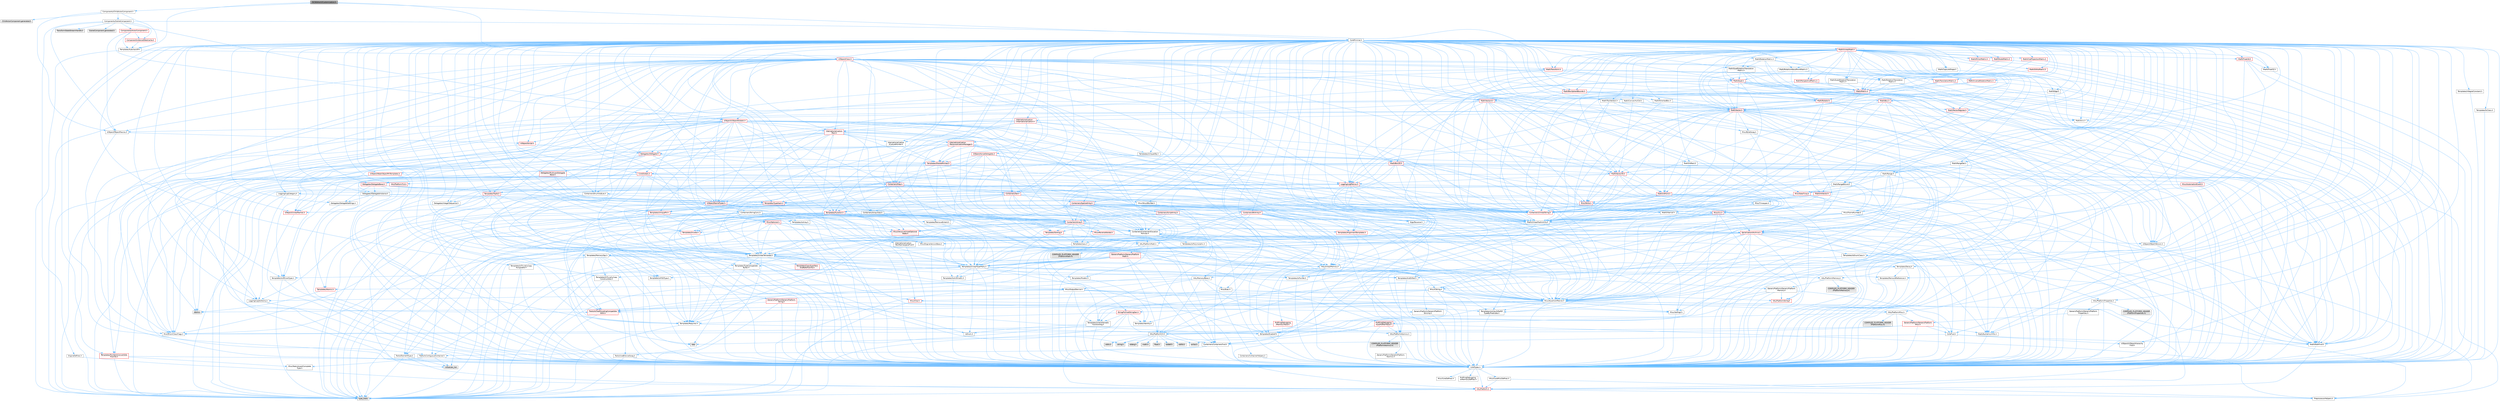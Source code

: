 digraph "ISCSEditorUICustomization.h"
{
 // INTERACTIVE_SVG=YES
 // LATEX_PDF_SIZE
  bgcolor="transparent";
  edge [fontname=Helvetica,fontsize=10,labelfontname=Helvetica,labelfontsize=10];
  node [fontname=Helvetica,fontsize=10,shape=box,height=0.2,width=0.4];
  Node1 [id="Node000001",label="ISCSEditorUICustomization.h",height=0.2,width=0.4,color="gray40", fillcolor="grey60", style="filled", fontcolor="black",tooltip=" "];
  Node1 -> Node2 [id="edge1_Node000001_Node000002",color="steelblue1",style="solid",tooltip=" "];
  Node2 [id="Node000002",label="Components/ChildActorComponent.h",height=0.2,width=0.4,color="grey40", fillcolor="white", style="filled",URL="$d8/da3/ChildActorComponent_8h.html",tooltip=" "];
  Node2 -> Node3 [id="edge2_Node000002_Node000003",color="steelblue1",style="solid",tooltip=" "];
  Node3 [id="Node000003",label="UObject/ObjectMacros.h",height=0.2,width=0.4,color="grey40", fillcolor="white", style="filled",URL="$d8/d8d/ObjectMacros_8h.html",tooltip=" "];
  Node3 -> Node4 [id="edge3_Node000003_Node000004",color="steelblue1",style="solid",tooltip=" "];
  Node4 [id="Node000004",label="Misc/EnumClassFlags.h",height=0.2,width=0.4,color="grey40", fillcolor="white", style="filled",URL="$d8/de7/EnumClassFlags_8h.html",tooltip=" "];
  Node3 -> Node5 [id="edge4_Node000003_Node000005",color="steelblue1",style="solid",tooltip=" "];
  Node5 [id="Node000005",label="UObject/Script.h",height=0.2,width=0.4,color="red", fillcolor="#FFF0F0", style="filled",URL="$de/dc6/Script_8h.html",tooltip=" "];
  Node5 -> Node6 [id="edge5_Node000005_Node000006",color="steelblue1",style="solid",tooltip=" "];
  Node6 [id="Node000006",label="Delegates/Delegate.h",height=0.2,width=0.4,color="red", fillcolor="#FFF0F0", style="filled",URL="$d4/d80/Delegate_8h.html",tooltip=" "];
  Node6 -> Node7 [id="edge6_Node000006_Node000007",color="steelblue1",style="solid",tooltip=" "];
  Node7 [id="Node000007",label="CoreTypes.h",height=0.2,width=0.4,color="grey40", fillcolor="white", style="filled",URL="$dc/dec/CoreTypes_8h.html",tooltip=" "];
  Node7 -> Node8 [id="edge7_Node000007_Node000008",color="steelblue1",style="solid",tooltip=" "];
  Node8 [id="Node000008",label="HAL/Platform.h",height=0.2,width=0.4,color="red", fillcolor="#FFF0F0", style="filled",URL="$d9/dd0/Platform_8h.html",tooltip=" "];
  Node8 -> Node11 [id="edge8_Node000008_Node000011",color="steelblue1",style="solid",tooltip=" "];
  Node11 [id="Node000011",label="type_traits",height=0.2,width=0.4,color="grey60", fillcolor="#E0E0E0", style="filled",tooltip=" "];
  Node8 -> Node12 [id="edge9_Node000008_Node000012",color="steelblue1",style="solid",tooltip=" "];
  Node12 [id="Node000012",label="PreprocessorHelpers.h",height=0.2,width=0.4,color="grey40", fillcolor="white", style="filled",URL="$db/ddb/PreprocessorHelpers_8h.html",tooltip=" "];
  Node7 -> Node18 [id="edge10_Node000007_Node000018",color="steelblue1",style="solid",tooltip=" "];
  Node18 [id="Node000018",label="ProfilingDebugging\l/UMemoryDefines.h",height=0.2,width=0.4,color="grey40", fillcolor="white", style="filled",URL="$d2/da2/UMemoryDefines_8h.html",tooltip=" "];
  Node7 -> Node19 [id="edge11_Node000007_Node000019",color="steelblue1",style="solid",tooltip=" "];
  Node19 [id="Node000019",label="Misc/CoreMiscDefines.h",height=0.2,width=0.4,color="grey40", fillcolor="white", style="filled",URL="$da/d38/CoreMiscDefines_8h.html",tooltip=" "];
  Node19 -> Node8 [id="edge12_Node000019_Node000008",color="steelblue1",style="solid",tooltip=" "];
  Node19 -> Node12 [id="edge13_Node000019_Node000012",color="steelblue1",style="solid",tooltip=" "];
  Node7 -> Node20 [id="edge14_Node000007_Node000020",color="steelblue1",style="solid",tooltip=" "];
  Node20 [id="Node000020",label="Misc/CoreDefines.h",height=0.2,width=0.4,color="grey40", fillcolor="white", style="filled",URL="$d3/dd2/CoreDefines_8h.html",tooltip=" "];
  Node6 -> Node21 [id="edge15_Node000006_Node000021",color="steelblue1",style="solid",tooltip=" "];
  Node21 [id="Node000021",label="Misc/AssertionMacros.h",height=0.2,width=0.4,color="grey40", fillcolor="white", style="filled",URL="$d0/dfa/AssertionMacros_8h.html",tooltip=" "];
  Node21 -> Node7 [id="edge16_Node000021_Node000007",color="steelblue1",style="solid",tooltip=" "];
  Node21 -> Node8 [id="edge17_Node000021_Node000008",color="steelblue1",style="solid",tooltip=" "];
  Node21 -> Node22 [id="edge18_Node000021_Node000022",color="steelblue1",style="solid",tooltip=" "];
  Node22 [id="Node000022",label="HAL/PlatformMisc.h",height=0.2,width=0.4,color="grey40", fillcolor="white", style="filled",URL="$d0/df5/PlatformMisc_8h.html",tooltip=" "];
  Node22 -> Node7 [id="edge19_Node000022_Node000007",color="steelblue1",style="solid",tooltip=" "];
  Node22 -> Node23 [id="edge20_Node000022_Node000023",color="steelblue1",style="solid",tooltip=" "];
  Node23 [id="Node000023",label="GenericPlatform/GenericPlatform\lMisc.h",height=0.2,width=0.4,color="red", fillcolor="#FFF0F0", style="filled",URL="$db/d9a/GenericPlatformMisc_8h.html",tooltip=" "];
  Node23 -> Node29 [id="edge21_Node000023_Node000029",color="steelblue1",style="solid",tooltip=" "];
  Node29 [id="Node000029",label="CoreFwd.h",height=0.2,width=0.4,color="grey40", fillcolor="white", style="filled",URL="$d1/d1e/CoreFwd_8h.html",tooltip=" "];
  Node29 -> Node7 [id="edge22_Node000029_Node000007",color="steelblue1",style="solid",tooltip=" "];
  Node29 -> Node30 [id="edge23_Node000029_Node000030",color="steelblue1",style="solid",tooltip=" "];
  Node30 [id="Node000030",label="Containers/ContainersFwd.h",height=0.2,width=0.4,color="grey40", fillcolor="white", style="filled",URL="$d4/d0a/ContainersFwd_8h.html",tooltip=" "];
  Node30 -> Node8 [id="edge24_Node000030_Node000008",color="steelblue1",style="solid",tooltip=" "];
  Node30 -> Node7 [id="edge25_Node000030_Node000007",color="steelblue1",style="solid",tooltip=" "];
  Node30 -> Node27 [id="edge26_Node000030_Node000027",color="steelblue1",style="solid",tooltip=" "];
  Node27 [id="Node000027",label="Traits/IsContiguousContainer.h",height=0.2,width=0.4,color="grey40", fillcolor="white", style="filled",URL="$d5/d3c/IsContiguousContainer_8h.html",tooltip=" "];
  Node27 -> Node7 [id="edge27_Node000027_Node000007",color="steelblue1",style="solid",tooltip=" "];
  Node27 -> Node28 [id="edge28_Node000027_Node000028",color="steelblue1",style="solid",tooltip=" "];
  Node28 [id="Node000028",label="Misc/StaticAssertComplete\lType.h",height=0.2,width=0.4,color="grey40", fillcolor="white", style="filled",URL="$d5/d4e/StaticAssertCompleteType_8h.html",tooltip=" "];
  Node27 -> Node26 [id="edge29_Node000027_Node000026",color="steelblue1",style="solid",tooltip=" "];
  Node26 [id="Node000026",label="initializer_list",height=0.2,width=0.4,color="grey60", fillcolor="#E0E0E0", style="filled",tooltip=" "];
  Node29 -> Node31 [id="edge30_Node000029_Node000031",color="steelblue1",style="solid",tooltip=" "];
  Node31 [id="Node000031",label="Math/MathFwd.h",height=0.2,width=0.4,color="grey40", fillcolor="white", style="filled",URL="$d2/d10/MathFwd_8h.html",tooltip=" "];
  Node31 -> Node8 [id="edge31_Node000031_Node000008",color="steelblue1",style="solid",tooltip=" "];
  Node29 -> Node32 [id="edge32_Node000029_Node000032",color="steelblue1",style="solid",tooltip=" "];
  Node32 [id="Node000032",label="UObject/UObjectHierarchy\lFwd.h",height=0.2,width=0.4,color="grey40", fillcolor="white", style="filled",URL="$d3/d13/UObjectHierarchyFwd_8h.html",tooltip=" "];
  Node23 -> Node7 [id="edge33_Node000023_Node000007",color="steelblue1",style="solid",tooltip=" "];
  Node23 -> Node34 [id="edge34_Node000023_Node000034",color="steelblue1",style="solid",tooltip=" "];
  Node34 [id="Node000034",label="HAL/PlatformCrt.h",height=0.2,width=0.4,color="grey40", fillcolor="white", style="filled",URL="$d8/d75/PlatformCrt_8h.html",tooltip=" "];
  Node34 -> Node35 [id="edge35_Node000034_Node000035",color="steelblue1",style="solid",tooltip=" "];
  Node35 [id="Node000035",label="new",height=0.2,width=0.4,color="grey60", fillcolor="#E0E0E0", style="filled",tooltip=" "];
  Node34 -> Node36 [id="edge36_Node000034_Node000036",color="steelblue1",style="solid",tooltip=" "];
  Node36 [id="Node000036",label="wchar.h",height=0.2,width=0.4,color="grey60", fillcolor="#E0E0E0", style="filled",tooltip=" "];
  Node34 -> Node37 [id="edge37_Node000034_Node000037",color="steelblue1",style="solid",tooltip=" "];
  Node37 [id="Node000037",label="stddef.h",height=0.2,width=0.4,color="grey60", fillcolor="#E0E0E0", style="filled",tooltip=" "];
  Node34 -> Node38 [id="edge38_Node000034_Node000038",color="steelblue1",style="solid",tooltip=" "];
  Node38 [id="Node000038",label="stdlib.h",height=0.2,width=0.4,color="grey60", fillcolor="#E0E0E0", style="filled",tooltip=" "];
  Node34 -> Node39 [id="edge39_Node000034_Node000039",color="steelblue1",style="solid",tooltip=" "];
  Node39 [id="Node000039",label="stdio.h",height=0.2,width=0.4,color="grey60", fillcolor="#E0E0E0", style="filled",tooltip=" "];
  Node34 -> Node40 [id="edge40_Node000034_Node000040",color="steelblue1",style="solid",tooltip=" "];
  Node40 [id="Node000040",label="stdarg.h",height=0.2,width=0.4,color="grey60", fillcolor="#E0E0E0", style="filled",tooltip=" "];
  Node34 -> Node41 [id="edge41_Node000034_Node000041",color="steelblue1",style="solid",tooltip=" "];
  Node41 [id="Node000041",label="math.h",height=0.2,width=0.4,color="grey60", fillcolor="#E0E0E0", style="filled",tooltip=" "];
  Node34 -> Node42 [id="edge42_Node000034_Node000042",color="steelblue1",style="solid",tooltip=" "];
  Node42 [id="Node000042",label="float.h",height=0.2,width=0.4,color="grey60", fillcolor="#E0E0E0", style="filled",tooltip=" "];
  Node34 -> Node43 [id="edge43_Node000034_Node000043",color="steelblue1",style="solid",tooltip=" "];
  Node43 [id="Node000043",label="string.h",height=0.2,width=0.4,color="grey60", fillcolor="#E0E0E0", style="filled",tooltip=" "];
  Node23 -> Node44 [id="edge44_Node000023_Node000044",color="steelblue1",style="solid",tooltip=" "];
  Node44 [id="Node000044",label="Math/NumericLimits.h",height=0.2,width=0.4,color="grey40", fillcolor="white", style="filled",URL="$df/d1b/NumericLimits_8h.html",tooltip=" "];
  Node44 -> Node7 [id="edge45_Node000044_Node000007",color="steelblue1",style="solid",tooltip=" "];
  Node23 -> Node4 [id="edge46_Node000023_Node000004",color="steelblue1",style="solid",tooltip=" "];
  Node22 -> Node48 [id="edge47_Node000022_Node000048",color="steelblue1",style="solid",tooltip=" "];
  Node48 [id="Node000048",label="COMPILED_PLATFORM_HEADER\l(PlatformMisc.h)",height=0.2,width=0.4,color="grey60", fillcolor="#E0E0E0", style="filled",tooltip=" "];
  Node22 -> Node49 [id="edge48_Node000022_Node000049",color="steelblue1",style="solid",tooltip=" "];
  Node49 [id="Node000049",label="ProfilingDebugging\l/CpuProfilerTrace.h",height=0.2,width=0.4,color="red", fillcolor="#FFF0F0", style="filled",URL="$da/dcb/CpuProfilerTrace_8h.html",tooltip=" "];
  Node49 -> Node7 [id="edge49_Node000049_Node000007",color="steelblue1",style="solid",tooltip=" "];
  Node49 -> Node30 [id="edge50_Node000049_Node000030",color="steelblue1",style="solid",tooltip=" "];
  Node49 -> Node50 [id="edge51_Node000049_Node000050",color="steelblue1",style="solid",tooltip=" "];
  Node50 [id="Node000050",label="HAL/PlatformAtomics.h",height=0.2,width=0.4,color="grey40", fillcolor="white", style="filled",URL="$d3/d36/PlatformAtomics_8h.html",tooltip=" "];
  Node50 -> Node7 [id="edge52_Node000050_Node000007",color="steelblue1",style="solid",tooltip=" "];
  Node50 -> Node51 [id="edge53_Node000050_Node000051",color="steelblue1",style="solid",tooltip=" "];
  Node51 [id="Node000051",label="GenericPlatform/GenericPlatform\lAtomics.h",height=0.2,width=0.4,color="grey40", fillcolor="white", style="filled",URL="$da/d72/GenericPlatformAtomics_8h.html",tooltip=" "];
  Node51 -> Node7 [id="edge54_Node000051_Node000007",color="steelblue1",style="solid",tooltip=" "];
  Node50 -> Node52 [id="edge55_Node000050_Node000052",color="steelblue1",style="solid",tooltip=" "];
  Node52 [id="Node000052",label="COMPILED_PLATFORM_HEADER\l(PlatformAtomics.h)",height=0.2,width=0.4,color="grey60", fillcolor="#E0E0E0", style="filled",tooltip=" "];
  Node49 -> Node12 [id="edge56_Node000049_Node000012",color="steelblue1",style="solid",tooltip=" "];
  Node21 -> Node12 [id="edge57_Node000021_Node000012",color="steelblue1",style="solid",tooltip=" "];
  Node21 -> Node57 [id="edge58_Node000021_Node000057",color="steelblue1",style="solid",tooltip=" "];
  Node57 [id="Node000057",label="Templates/EnableIf.h",height=0.2,width=0.4,color="grey40", fillcolor="white", style="filled",URL="$d7/d60/EnableIf_8h.html",tooltip=" "];
  Node57 -> Node7 [id="edge59_Node000057_Node000007",color="steelblue1",style="solid",tooltip=" "];
  Node21 -> Node58 [id="edge60_Node000021_Node000058",color="steelblue1",style="solid",tooltip=" "];
  Node58 [id="Node000058",label="Templates/IsArrayOrRefOf\lTypeByPredicate.h",height=0.2,width=0.4,color="grey40", fillcolor="white", style="filled",URL="$d6/da1/IsArrayOrRefOfTypeByPredicate_8h.html",tooltip=" "];
  Node58 -> Node7 [id="edge61_Node000058_Node000007",color="steelblue1",style="solid",tooltip=" "];
  Node21 -> Node59 [id="edge62_Node000021_Node000059",color="steelblue1",style="solid",tooltip=" "];
  Node59 [id="Node000059",label="Templates/IsValidVariadic\lFunctionArg.h",height=0.2,width=0.4,color="grey40", fillcolor="white", style="filled",URL="$d0/dc8/IsValidVariadicFunctionArg_8h.html",tooltip=" "];
  Node59 -> Node7 [id="edge63_Node000059_Node000007",color="steelblue1",style="solid",tooltip=" "];
  Node59 -> Node60 [id="edge64_Node000059_Node000060",color="steelblue1",style="solid",tooltip=" "];
  Node60 [id="Node000060",label="IsEnum.h",height=0.2,width=0.4,color="grey40", fillcolor="white", style="filled",URL="$d4/de5/IsEnum_8h.html",tooltip=" "];
  Node59 -> Node11 [id="edge65_Node000059_Node000011",color="steelblue1",style="solid",tooltip=" "];
  Node21 -> Node61 [id="edge66_Node000021_Node000061",color="steelblue1",style="solid",tooltip=" "];
  Node61 [id="Node000061",label="Traits/IsCharEncodingCompatible\lWith.h",height=0.2,width=0.4,color="red", fillcolor="#FFF0F0", style="filled",URL="$df/dd1/IsCharEncodingCompatibleWith_8h.html",tooltip=" "];
  Node61 -> Node11 [id="edge67_Node000061_Node000011",color="steelblue1",style="solid",tooltip=" "];
  Node21 -> Node63 [id="edge68_Node000021_Node000063",color="steelblue1",style="solid",tooltip=" "];
  Node63 [id="Node000063",label="Misc/VarArgs.h",height=0.2,width=0.4,color="grey40", fillcolor="white", style="filled",URL="$d5/d6f/VarArgs_8h.html",tooltip=" "];
  Node63 -> Node7 [id="edge69_Node000063_Node000007",color="steelblue1",style="solid",tooltip=" "];
  Node21 -> Node64 [id="edge70_Node000021_Node000064",color="steelblue1",style="solid",tooltip=" "];
  Node64 [id="Node000064",label="String/FormatStringSan.h",height=0.2,width=0.4,color="red", fillcolor="#FFF0F0", style="filled",URL="$d3/d8b/FormatStringSan_8h.html",tooltip=" "];
  Node64 -> Node11 [id="edge71_Node000064_Node000011",color="steelblue1",style="solid",tooltip=" "];
  Node64 -> Node7 [id="edge72_Node000064_Node000007",color="steelblue1",style="solid",tooltip=" "];
  Node64 -> Node65 [id="edge73_Node000064_Node000065",color="steelblue1",style="solid",tooltip=" "];
  Node65 [id="Node000065",label="Templates/Requires.h",height=0.2,width=0.4,color="grey40", fillcolor="white", style="filled",URL="$dc/d96/Requires_8h.html",tooltip=" "];
  Node65 -> Node57 [id="edge74_Node000065_Node000057",color="steelblue1",style="solid",tooltip=" "];
  Node65 -> Node11 [id="edge75_Node000065_Node000011",color="steelblue1",style="solid",tooltip=" "];
  Node64 -> Node66 [id="edge76_Node000064_Node000066",color="steelblue1",style="solid",tooltip=" "];
  Node66 [id="Node000066",label="Templates/Identity.h",height=0.2,width=0.4,color="grey40", fillcolor="white", style="filled",URL="$d0/dd5/Identity_8h.html",tooltip=" "];
  Node64 -> Node59 [id="edge77_Node000064_Node000059",color="steelblue1",style="solid",tooltip=" "];
  Node64 -> Node30 [id="edge78_Node000064_Node000030",color="steelblue1",style="solid",tooltip=" "];
  Node21 -> Node70 [id="edge79_Node000021_Node000070",color="steelblue1",style="solid",tooltip=" "];
  Node70 [id="Node000070",label="atomic",height=0.2,width=0.4,color="grey60", fillcolor="#E0E0E0", style="filled",tooltip=" "];
  Node6 -> Node71 [id="edge80_Node000006_Node000071",color="steelblue1",style="solid",tooltip=" "];
  Node71 [id="Node000071",label="UObject/NameTypes.h",height=0.2,width=0.4,color="red", fillcolor="#FFF0F0", style="filled",URL="$d6/d35/NameTypes_8h.html",tooltip=" "];
  Node71 -> Node7 [id="edge81_Node000071_Node000007",color="steelblue1",style="solid",tooltip=" "];
  Node71 -> Node21 [id="edge82_Node000071_Node000021",color="steelblue1",style="solid",tooltip=" "];
  Node71 -> Node72 [id="edge83_Node000071_Node000072",color="steelblue1",style="solid",tooltip=" "];
  Node72 [id="Node000072",label="HAL/UnrealMemory.h",height=0.2,width=0.4,color="grey40", fillcolor="white", style="filled",URL="$d9/d96/UnrealMemory_8h.html",tooltip=" "];
  Node72 -> Node7 [id="edge84_Node000072_Node000007",color="steelblue1",style="solid",tooltip=" "];
  Node72 -> Node73 [id="edge85_Node000072_Node000073",color="steelblue1",style="solid",tooltip=" "];
  Node73 [id="Node000073",label="GenericPlatform/GenericPlatform\lMemory.h",height=0.2,width=0.4,color="grey40", fillcolor="white", style="filled",URL="$dd/d22/GenericPlatformMemory_8h.html",tooltip=" "];
  Node73 -> Node29 [id="edge86_Node000073_Node000029",color="steelblue1",style="solid",tooltip=" "];
  Node73 -> Node7 [id="edge87_Node000073_Node000007",color="steelblue1",style="solid",tooltip=" "];
  Node73 -> Node74 [id="edge88_Node000073_Node000074",color="steelblue1",style="solid",tooltip=" "];
  Node74 [id="Node000074",label="HAL/PlatformString.h",height=0.2,width=0.4,color="red", fillcolor="#FFF0F0", style="filled",URL="$db/db5/PlatformString_8h.html",tooltip=" "];
  Node74 -> Node7 [id="edge89_Node000074_Node000007",color="steelblue1",style="solid",tooltip=" "];
  Node73 -> Node43 [id="edge90_Node000073_Node000043",color="steelblue1",style="solid",tooltip=" "];
  Node73 -> Node36 [id="edge91_Node000073_Node000036",color="steelblue1",style="solid",tooltip=" "];
  Node72 -> Node76 [id="edge92_Node000072_Node000076",color="steelblue1",style="solid",tooltip=" "];
  Node76 [id="Node000076",label="HAL/MemoryBase.h",height=0.2,width=0.4,color="grey40", fillcolor="white", style="filled",URL="$d6/d9f/MemoryBase_8h.html",tooltip=" "];
  Node76 -> Node7 [id="edge93_Node000076_Node000007",color="steelblue1",style="solid",tooltip=" "];
  Node76 -> Node50 [id="edge94_Node000076_Node000050",color="steelblue1",style="solid",tooltip=" "];
  Node76 -> Node34 [id="edge95_Node000076_Node000034",color="steelblue1",style="solid",tooltip=" "];
  Node76 -> Node77 [id="edge96_Node000076_Node000077",color="steelblue1",style="solid",tooltip=" "];
  Node77 [id="Node000077",label="Misc/Exec.h",height=0.2,width=0.4,color="grey40", fillcolor="white", style="filled",URL="$de/ddb/Exec_8h.html",tooltip=" "];
  Node77 -> Node7 [id="edge97_Node000077_Node000007",color="steelblue1",style="solid",tooltip=" "];
  Node77 -> Node21 [id="edge98_Node000077_Node000021",color="steelblue1",style="solid",tooltip=" "];
  Node76 -> Node78 [id="edge99_Node000076_Node000078",color="steelblue1",style="solid",tooltip=" "];
  Node78 [id="Node000078",label="Misc/OutputDevice.h",height=0.2,width=0.4,color="grey40", fillcolor="white", style="filled",URL="$d7/d32/OutputDevice_8h.html",tooltip=" "];
  Node78 -> Node29 [id="edge100_Node000078_Node000029",color="steelblue1",style="solid",tooltip=" "];
  Node78 -> Node7 [id="edge101_Node000078_Node000007",color="steelblue1",style="solid",tooltip=" "];
  Node78 -> Node79 [id="edge102_Node000078_Node000079",color="steelblue1",style="solid",tooltip=" "];
  Node79 [id="Node000079",label="Logging/LogVerbosity.h",height=0.2,width=0.4,color="grey40", fillcolor="white", style="filled",URL="$d2/d8f/LogVerbosity_8h.html",tooltip=" "];
  Node79 -> Node7 [id="edge103_Node000079_Node000007",color="steelblue1",style="solid",tooltip=" "];
  Node78 -> Node63 [id="edge104_Node000078_Node000063",color="steelblue1",style="solid",tooltip=" "];
  Node78 -> Node58 [id="edge105_Node000078_Node000058",color="steelblue1",style="solid",tooltip=" "];
  Node78 -> Node59 [id="edge106_Node000078_Node000059",color="steelblue1",style="solid",tooltip=" "];
  Node78 -> Node61 [id="edge107_Node000078_Node000061",color="steelblue1",style="solid",tooltip=" "];
  Node76 -> Node80 [id="edge108_Node000076_Node000080",color="steelblue1",style="solid",tooltip=" "];
  Node80 [id="Node000080",label="Templates/Atomic.h",height=0.2,width=0.4,color="red", fillcolor="#FFF0F0", style="filled",URL="$d3/d91/Atomic_8h.html",tooltip=" "];
  Node80 -> Node70 [id="edge109_Node000080_Node000070",color="steelblue1",style="solid",tooltip=" "];
  Node72 -> Node89 [id="edge110_Node000072_Node000089",color="steelblue1",style="solid",tooltip=" "];
  Node89 [id="Node000089",label="HAL/PlatformMemory.h",height=0.2,width=0.4,color="grey40", fillcolor="white", style="filled",URL="$de/d68/PlatformMemory_8h.html",tooltip=" "];
  Node89 -> Node7 [id="edge111_Node000089_Node000007",color="steelblue1",style="solid",tooltip=" "];
  Node89 -> Node73 [id="edge112_Node000089_Node000073",color="steelblue1",style="solid",tooltip=" "];
  Node89 -> Node90 [id="edge113_Node000089_Node000090",color="steelblue1",style="solid",tooltip=" "];
  Node90 [id="Node000090",label="COMPILED_PLATFORM_HEADER\l(PlatformMemory.h)",height=0.2,width=0.4,color="grey60", fillcolor="#E0E0E0", style="filled",tooltip=" "];
  Node72 -> Node91 [id="edge114_Node000072_Node000091",color="steelblue1",style="solid",tooltip=" "];
  Node91 [id="Node000091",label="ProfilingDebugging\l/MemoryTrace.h",height=0.2,width=0.4,color="red", fillcolor="#FFF0F0", style="filled",URL="$da/dd7/MemoryTrace_8h.html",tooltip=" "];
  Node91 -> Node8 [id="edge115_Node000091_Node000008",color="steelblue1",style="solid",tooltip=" "];
  Node91 -> Node4 [id="edge116_Node000091_Node000004",color="steelblue1",style="solid",tooltip=" "];
  Node72 -> Node92 [id="edge117_Node000072_Node000092",color="steelblue1",style="solid",tooltip=" "];
  Node92 [id="Node000092",label="Templates/IsPointer.h",height=0.2,width=0.4,color="grey40", fillcolor="white", style="filled",URL="$d7/d05/IsPointer_8h.html",tooltip=" "];
  Node92 -> Node7 [id="edge118_Node000092_Node000007",color="steelblue1",style="solid",tooltip=" "];
  Node71 -> Node93 [id="edge119_Node000071_Node000093",color="steelblue1",style="solid",tooltip=" "];
  Node93 [id="Node000093",label="Templates/UnrealTypeTraits.h",height=0.2,width=0.4,color="grey40", fillcolor="white", style="filled",URL="$d2/d2d/UnrealTypeTraits_8h.html",tooltip=" "];
  Node93 -> Node7 [id="edge120_Node000093_Node000007",color="steelblue1",style="solid",tooltip=" "];
  Node93 -> Node92 [id="edge121_Node000093_Node000092",color="steelblue1",style="solid",tooltip=" "];
  Node93 -> Node21 [id="edge122_Node000093_Node000021",color="steelblue1",style="solid",tooltip=" "];
  Node93 -> Node85 [id="edge123_Node000093_Node000085",color="steelblue1",style="solid",tooltip=" "];
  Node85 [id="Node000085",label="Templates/AndOrNot.h",height=0.2,width=0.4,color="grey40", fillcolor="white", style="filled",URL="$db/d0a/AndOrNot_8h.html",tooltip=" "];
  Node85 -> Node7 [id="edge124_Node000085_Node000007",color="steelblue1",style="solid",tooltip=" "];
  Node93 -> Node57 [id="edge125_Node000093_Node000057",color="steelblue1",style="solid",tooltip=" "];
  Node93 -> Node94 [id="edge126_Node000093_Node000094",color="steelblue1",style="solid",tooltip=" "];
  Node94 [id="Node000094",label="Templates/IsArithmetic.h",height=0.2,width=0.4,color="grey40", fillcolor="white", style="filled",URL="$d2/d5d/IsArithmetic_8h.html",tooltip=" "];
  Node94 -> Node7 [id="edge127_Node000094_Node000007",color="steelblue1",style="solid",tooltip=" "];
  Node93 -> Node60 [id="edge128_Node000093_Node000060",color="steelblue1",style="solid",tooltip=" "];
  Node93 -> Node95 [id="edge129_Node000093_Node000095",color="steelblue1",style="solid",tooltip=" "];
  Node95 [id="Node000095",label="Templates/Models.h",height=0.2,width=0.4,color="grey40", fillcolor="white", style="filled",URL="$d3/d0c/Models_8h.html",tooltip=" "];
  Node95 -> Node66 [id="edge130_Node000095_Node000066",color="steelblue1",style="solid",tooltip=" "];
  Node93 -> Node96 [id="edge131_Node000093_Node000096",color="steelblue1",style="solid",tooltip=" "];
  Node96 [id="Node000096",label="Templates/IsPODType.h",height=0.2,width=0.4,color="grey40", fillcolor="white", style="filled",URL="$d7/db1/IsPODType_8h.html",tooltip=" "];
  Node96 -> Node7 [id="edge132_Node000096_Node000007",color="steelblue1",style="solid",tooltip=" "];
  Node93 -> Node97 [id="edge133_Node000093_Node000097",color="steelblue1",style="solid",tooltip=" "];
  Node97 [id="Node000097",label="Templates/IsUECoreType.h",height=0.2,width=0.4,color="grey40", fillcolor="white", style="filled",URL="$d1/db8/IsUECoreType_8h.html",tooltip=" "];
  Node97 -> Node7 [id="edge134_Node000097_Node000007",color="steelblue1",style="solid",tooltip=" "];
  Node97 -> Node11 [id="edge135_Node000097_Node000011",color="steelblue1",style="solid",tooltip=" "];
  Node93 -> Node86 [id="edge136_Node000093_Node000086",color="steelblue1",style="solid",tooltip=" "];
  Node86 [id="Node000086",label="Templates/IsTriviallyCopy\lConstructible.h",height=0.2,width=0.4,color="grey40", fillcolor="white", style="filled",URL="$d3/d78/IsTriviallyCopyConstructible_8h.html",tooltip=" "];
  Node86 -> Node7 [id="edge137_Node000086_Node000007",color="steelblue1",style="solid",tooltip=" "];
  Node86 -> Node11 [id="edge138_Node000086_Node000011",color="steelblue1",style="solid",tooltip=" "];
  Node71 -> Node98 [id="edge139_Node000071_Node000098",color="steelblue1",style="solid",tooltip=" "];
  Node98 [id="Node000098",label="Templates/UnrealTemplate.h",height=0.2,width=0.4,color="grey40", fillcolor="white", style="filled",URL="$d4/d24/UnrealTemplate_8h.html",tooltip=" "];
  Node98 -> Node7 [id="edge140_Node000098_Node000007",color="steelblue1",style="solid",tooltip=" "];
  Node98 -> Node92 [id="edge141_Node000098_Node000092",color="steelblue1",style="solid",tooltip=" "];
  Node98 -> Node72 [id="edge142_Node000098_Node000072",color="steelblue1",style="solid",tooltip=" "];
  Node98 -> Node99 [id="edge143_Node000098_Node000099",color="steelblue1",style="solid",tooltip=" "];
  Node99 [id="Node000099",label="Templates/CopyQualifiers\lAndRefsFromTo.h",height=0.2,width=0.4,color="red", fillcolor="#FFF0F0", style="filled",URL="$d3/db3/CopyQualifiersAndRefsFromTo_8h.html",tooltip=" "];
  Node98 -> Node93 [id="edge144_Node000098_Node000093",color="steelblue1",style="solid",tooltip=" "];
  Node98 -> Node101 [id="edge145_Node000098_Node000101",color="steelblue1",style="solid",tooltip=" "];
  Node101 [id="Node000101",label="Templates/RemoveReference.h",height=0.2,width=0.4,color="grey40", fillcolor="white", style="filled",URL="$da/dbe/RemoveReference_8h.html",tooltip=" "];
  Node101 -> Node7 [id="edge146_Node000101_Node000007",color="steelblue1",style="solid",tooltip=" "];
  Node98 -> Node65 [id="edge147_Node000098_Node000065",color="steelblue1",style="solid",tooltip=" "];
  Node98 -> Node102 [id="edge148_Node000098_Node000102",color="steelblue1",style="solid",tooltip=" "];
  Node102 [id="Node000102",label="Templates/TypeCompatible\lBytes.h",height=0.2,width=0.4,color="grey40", fillcolor="white", style="filled",URL="$df/d0a/TypeCompatibleBytes_8h.html",tooltip=" "];
  Node102 -> Node7 [id="edge149_Node000102_Node000007",color="steelblue1",style="solid",tooltip=" "];
  Node102 -> Node43 [id="edge150_Node000102_Node000043",color="steelblue1",style="solid",tooltip=" "];
  Node102 -> Node35 [id="edge151_Node000102_Node000035",color="steelblue1",style="solid",tooltip=" "];
  Node102 -> Node11 [id="edge152_Node000102_Node000011",color="steelblue1",style="solid",tooltip=" "];
  Node98 -> Node66 [id="edge153_Node000098_Node000066",color="steelblue1",style="solid",tooltip=" "];
  Node98 -> Node27 [id="edge154_Node000098_Node000027",color="steelblue1",style="solid",tooltip=" "];
  Node98 -> Node103 [id="edge155_Node000098_Node000103",color="steelblue1",style="solid",tooltip=" "];
  Node103 [id="Node000103",label="Traits/UseBitwiseSwap.h",height=0.2,width=0.4,color="grey40", fillcolor="white", style="filled",URL="$db/df3/UseBitwiseSwap_8h.html",tooltip=" "];
  Node103 -> Node7 [id="edge156_Node000103_Node000007",color="steelblue1",style="solid",tooltip=" "];
  Node103 -> Node11 [id="edge157_Node000103_Node000011",color="steelblue1",style="solid",tooltip=" "];
  Node98 -> Node11 [id="edge158_Node000098_Node000011",color="steelblue1",style="solid",tooltip=" "];
  Node71 -> Node104 [id="edge159_Node000071_Node000104",color="steelblue1",style="solid",tooltip=" "];
  Node104 [id="Node000104",label="Containers/UnrealString.h",height=0.2,width=0.4,color="red", fillcolor="#FFF0F0", style="filled",URL="$d5/dba/UnrealString_8h.html",tooltip=" "];
  Node71 -> Node111 [id="edge160_Node000071_Node000111",color="steelblue1",style="solid",tooltip=" "];
  Node111 [id="Node000111",label="Containers/StringConv.h",height=0.2,width=0.4,color="grey40", fillcolor="white", style="filled",URL="$d3/ddf/StringConv_8h.html",tooltip=" "];
  Node111 -> Node7 [id="edge161_Node000111_Node000007",color="steelblue1",style="solid",tooltip=" "];
  Node111 -> Node21 [id="edge162_Node000111_Node000021",color="steelblue1",style="solid",tooltip=" "];
  Node111 -> Node112 [id="edge163_Node000111_Node000112",color="steelblue1",style="solid",tooltip=" "];
  Node112 [id="Node000112",label="Containers/ContainerAllocation\lPolicies.h",height=0.2,width=0.4,color="grey40", fillcolor="white", style="filled",URL="$d7/dff/ContainerAllocationPolicies_8h.html",tooltip=" "];
  Node112 -> Node7 [id="edge164_Node000112_Node000007",color="steelblue1",style="solid",tooltip=" "];
  Node112 -> Node113 [id="edge165_Node000112_Node000113",color="steelblue1",style="solid",tooltip=" "];
  Node113 [id="Node000113",label="Containers/ContainerHelpers.h",height=0.2,width=0.4,color="grey40", fillcolor="white", style="filled",URL="$d7/d33/ContainerHelpers_8h.html",tooltip=" "];
  Node113 -> Node7 [id="edge166_Node000113_Node000007",color="steelblue1",style="solid",tooltip=" "];
  Node112 -> Node112 [id="edge167_Node000112_Node000112",color="steelblue1",style="solid",tooltip=" "];
  Node112 -> Node114 [id="edge168_Node000112_Node000114",color="steelblue1",style="solid",tooltip=" "];
  Node114 [id="Node000114",label="HAL/PlatformMath.h",height=0.2,width=0.4,color="grey40", fillcolor="white", style="filled",URL="$dc/d53/PlatformMath_8h.html",tooltip=" "];
  Node114 -> Node7 [id="edge169_Node000114_Node000007",color="steelblue1",style="solid",tooltip=" "];
  Node114 -> Node115 [id="edge170_Node000114_Node000115",color="steelblue1",style="solid",tooltip=" "];
  Node115 [id="Node000115",label="GenericPlatform/GenericPlatform\lMath.h",height=0.2,width=0.4,color="red", fillcolor="#FFF0F0", style="filled",URL="$d5/d79/GenericPlatformMath_8h.html",tooltip=" "];
  Node115 -> Node7 [id="edge171_Node000115_Node000007",color="steelblue1",style="solid",tooltip=" "];
  Node115 -> Node30 [id="edge172_Node000115_Node000030",color="steelblue1",style="solid",tooltip=" "];
  Node115 -> Node34 [id="edge173_Node000115_Node000034",color="steelblue1",style="solid",tooltip=" "];
  Node115 -> Node85 [id="edge174_Node000115_Node000085",color="steelblue1",style="solid",tooltip=" "];
  Node115 -> Node116 [id="edge175_Node000115_Node000116",color="steelblue1",style="solid",tooltip=" "];
  Node116 [id="Node000116",label="Templates/Decay.h",height=0.2,width=0.4,color="grey40", fillcolor="white", style="filled",URL="$dd/d0f/Decay_8h.html",tooltip=" "];
  Node116 -> Node7 [id="edge176_Node000116_Node000007",color="steelblue1",style="solid",tooltip=" "];
  Node116 -> Node101 [id="edge177_Node000116_Node000101",color="steelblue1",style="solid",tooltip=" "];
  Node116 -> Node11 [id="edge178_Node000116_Node000011",color="steelblue1",style="solid",tooltip=" "];
  Node115 -> Node93 [id="edge179_Node000115_Node000093",color="steelblue1",style="solid",tooltip=" "];
  Node115 -> Node65 [id="edge180_Node000115_Node000065",color="steelblue1",style="solid",tooltip=" "];
  Node115 -> Node102 [id="edge181_Node000115_Node000102",color="steelblue1",style="solid",tooltip=" "];
  Node115 -> Node11 [id="edge182_Node000115_Node000011",color="steelblue1",style="solid",tooltip=" "];
  Node114 -> Node121 [id="edge183_Node000114_Node000121",color="steelblue1",style="solid",tooltip=" "];
  Node121 [id="Node000121",label="COMPILED_PLATFORM_HEADER\l(PlatformMath.h)",height=0.2,width=0.4,color="grey60", fillcolor="#E0E0E0", style="filled",tooltip=" "];
  Node112 -> Node72 [id="edge184_Node000112_Node000072",color="steelblue1",style="solid",tooltip=" "];
  Node112 -> Node44 [id="edge185_Node000112_Node000044",color="steelblue1",style="solid",tooltip=" "];
  Node112 -> Node21 [id="edge186_Node000112_Node000021",color="steelblue1",style="solid",tooltip=" "];
  Node112 -> Node122 [id="edge187_Node000112_Node000122",color="steelblue1",style="solid",tooltip=" "];
  Node122 [id="Node000122",label="Templates/IsPolymorphic.h",height=0.2,width=0.4,color="grey40", fillcolor="white", style="filled",URL="$dc/d20/IsPolymorphic_8h.html",tooltip=" "];
  Node112 -> Node123 [id="edge188_Node000112_Node000123",color="steelblue1",style="solid",tooltip=" "];
  Node123 [id="Node000123",label="Templates/MemoryOps.h",height=0.2,width=0.4,color="grey40", fillcolor="white", style="filled",URL="$db/dea/MemoryOps_8h.html",tooltip=" "];
  Node123 -> Node7 [id="edge189_Node000123_Node000007",color="steelblue1",style="solid",tooltip=" "];
  Node123 -> Node72 [id="edge190_Node000123_Node000072",color="steelblue1",style="solid",tooltip=" "];
  Node123 -> Node87 [id="edge191_Node000123_Node000087",color="steelblue1",style="solid",tooltip=" "];
  Node87 [id="Node000087",label="Templates/IsTriviallyCopy\lAssignable.h",height=0.2,width=0.4,color="grey40", fillcolor="white", style="filled",URL="$d2/df2/IsTriviallyCopyAssignable_8h.html",tooltip=" "];
  Node87 -> Node7 [id="edge192_Node000087_Node000007",color="steelblue1",style="solid",tooltip=" "];
  Node87 -> Node11 [id="edge193_Node000087_Node000011",color="steelblue1",style="solid",tooltip=" "];
  Node123 -> Node86 [id="edge194_Node000123_Node000086",color="steelblue1",style="solid",tooltip=" "];
  Node123 -> Node65 [id="edge195_Node000123_Node000065",color="steelblue1",style="solid",tooltip=" "];
  Node123 -> Node93 [id="edge196_Node000123_Node000093",color="steelblue1",style="solid",tooltip=" "];
  Node123 -> Node103 [id="edge197_Node000123_Node000103",color="steelblue1",style="solid",tooltip=" "];
  Node123 -> Node35 [id="edge198_Node000123_Node000035",color="steelblue1",style="solid",tooltip=" "];
  Node123 -> Node11 [id="edge199_Node000123_Node000011",color="steelblue1",style="solid",tooltip=" "];
  Node112 -> Node102 [id="edge200_Node000112_Node000102",color="steelblue1",style="solid",tooltip=" "];
  Node112 -> Node11 [id="edge201_Node000112_Node000011",color="steelblue1",style="solid",tooltip=" "];
  Node111 -> Node124 [id="edge202_Node000111_Node000124",color="steelblue1",style="solid",tooltip=" "];
  Node124 [id="Node000124",label="Containers/Array.h",height=0.2,width=0.4,color="red", fillcolor="#FFF0F0", style="filled",URL="$df/dd0/Array_8h.html",tooltip=" "];
  Node124 -> Node7 [id="edge203_Node000124_Node000007",color="steelblue1",style="solid",tooltip=" "];
  Node124 -> Node21 [id="edge204_Node000124_Node000021",color="steelblue1",style="solid",tooltip=" "];
  Node124 -> Node125 [id="edge205_Node000124_Node000125",color="steelblue1",style="solid",tooltip=" "];
  Node125 [id="Node000125",label="Misc/IntrusiveUnsetOptional\lState.h",height=0.2,width=0.4,color="red", fillcolor="#FFF0F0", style="filled",URL="$d2/d0a/IntrusiveUnsetOptionalState_8h.html",tooltip=" "];
  Node124 -> Node127 [id="edge206_Node000124_Node000127",color="steelblue1",style="solid",tooltip=" "];
  Node127 [id="Node000127",label="Misc/ReverseIterate.h",height=0.2,width=0.4,color="red", fillcolor="#FFF0F0", style="filled",URL="$db/de3/ReverseIterate_8h.html",tooltip=" "];
  Node127 -> Node8 [id="edge207_Node000127_Node000008",color="steelblue1",style="solid",tooltip=" "];
  Node124 -> Node72 [id="edge208_Node000124_Node000072",color="steelblue1",style="solid",tooltip=" "];
  Node124 -> Node93 [id="edge209_Node000124_Node000093",color="steelblue1",style="solid",tooltip=" "];
  Node124 -> Node98 [id="edge210_Node000124_Node000098",color="steelblue1",style="solid",tooltip=" "];
  Node124 -> Node112 [id="edge211_Node000124_Node000112",color="steelblue1",style="solid",tooltip=" "];
  Node124 -> Node131 [id="edge212_Node000124_Node000131",color="steelblue1",style="solid",tooltip=" "];
  Node131 [id="Node000131",label="Serialization/Archive.h",height=0.2,width=0.4,color="red", fillcolor="#FFF0F0", style="filled",URL="$d7/d3b/Archive_8h.html",tooltip=" "];
  Node131 -> Node29 [id="edge213_Node000131_Node000029",color="steelblue1",style="solid",tooltip=" "];
  Node131 -> Node7 [id="edge214_Node000131_Node000007",color="steelblue1",style="solid",tooltip=" "];
  Node131 -> Node132 [id="edge215_Node000131_Node000132",color="steelblue1",style="solid",tooltip=" "];
  Node132 [id="Node000132",label="HAL/PlatformProperties.h",height=0.2,width=0.4,color="grey40", fillcolor="white", style="filled",URL="$d9/db0/PlatformProperties_8h.html",tooltip=" "];
  Node132 -> Node7 [id="edge216_Node000132_Node000007",color="steelblue1",style="solid",tooltip=" "];
  Node132 -> Node133 [id="edge217_Node000132_Node000133",color="steelblue1",style="solid",tooltip=" "];
  Node133 [id="Node000133",label="GenericPlatform/GenericPlatform\lProperties.h",height=0.2,width=0.4,color="grey40", fillcolor="white", style="filled",URL="$d2/dcd/GenericPlatformProperties_8h.html",tooltip=" "];
  Node133 -> Node7 [id="edge218_Node000133_Node000007",color="steelblue1",style="solid",tooltip=" "];
  Node133 -> Node23 [id="edge219_Node000133_Node000023",color="steelblue1",style="solid",tooltip=" "];
  Node132 -> Node134 [id="edge220_Node000132_Node000134",color="steelblue1",style="solid",tooltip=" "];
  Node134 [id="Node000134",label="COMPILED_PLATFORM_HEADER\l(PlatformProperties.h)",height=0.2,width=0.4,color="grey60", fillcolor="#E0E0E0", style="filled",tooltip=" "];
  Node131 -> Node135 [id="edge221_Node000131_Node000135",color="steelblue1",style="solid",tooltip=" "];
  Node135 [id="Node000135",label="Internationalization\l/TextNamespaceFwd.h",height=0.2,width=0.4,color="grey40", fillcolor="white", style="filled",URL="$d8/d97/TextNamespaceFwd_8h.html",tooltip=" "];
  Node135 -> Node7 [id="edge222_Node000135_Node000007",color="steelblue1",style="solid",tooltip=" "];
  Node131 -> Node31 [id="edge223_Node000131_Node000031",color="steelblue1",style="solid",tooltip=" "];
  Node131 -> Node21 [id="edge224_Node000131_Node000021",color="steelblue1",style="solid",tooltip=" "];
  Node131 -> Node136 [id="edge225_Node000131_Node000136",color="steelblue1",style="solid",tooltip=" "];
  Node136 [id="Node000136",label="Misc/EngineVersionBase.h",height=0.2,width=0.4,color="grey40", fillcolor="white", style="filled",URL="$d5/d2b/EngineVersionBase_8h.html",tooltip=" "];
  Node136 -> Node7 [id="edge226_Node000136_Node000007",color="steelblue1",style="solid",tooltip=" "];
  Node131 -> Node63 [id="edge227_Node000131_Node000063",color="steelblue1",style="solid",tooltip=" "];
  Node131 -> Node57 [id="edge228_Node000131_Node000057",color="steelblue1",style="solid",tooltip=" "];
  Node131 -> Node58 [id="edge229_Node000131_Node000058",color="steelblue1",style="solid",tooltip=" "];
  Node131 -> Node139 [id="edge230_Node000131_Node000139",color="steelblue1",style="solid",tooltip=" "];
  Node139 [id="Node000139",label="Templates/IsEnumClass.h",height=0.2,width=0.4,color="grey40", fillcolor="white", style="filled",URL="$d7/d15/IsEnumClass_8h.html",tooltip=" "];
  Node139 -> Node7 [id="edge231_Node000139_Node000007",color="steelblue1",style="solid",tooltip=" "];
  Node139 -> Node85 [id="edge232_Node000139_Node000085",color="steelblue1",style="solid",tooltip=" "];
  Node131 -> Node59 [id="edge233_Node000131_Node000059",color="steelblue1",style="solid",tooltip=" "];
  Node131 -> Node98 [id="edge234_Node000131_Node000098",color="steelblue1",style="solid",tooltip=" "];
  Node131 -> Node61 [id="edge235_Node000131_Node000061",color="steelblue1",style="solid",tooltip=" "];
  Node131 -> Node140 [id="edge236_Node000131_Node000140",color="steelblue1",style="solid",tooltip=" "];
  Node140 [id="Node000140",label="UObject/ObjectVersion.h",height=0.2,width=0.4,color="grey40", fillcolor="white", style="filled",URL="$da/d63/ObjectVersion_8h.html",tooltip=" "];
  Node140 -> Node7 [id="edge237_Node000140_Node000007",color="steelblue1",style="solid",tooltip=" "];
  Node124 -> Node157 [id="edge238_Node000124_Node000157",color="steelblue1",style="solid",tooltip=" "];
  Node157 [id="Node000157",label="Templates/Invoke.h",height=0.2,width=0.4,color="red", fillcolor="#FFF0F0", style="filled",URL="$d7/deb/Invoke_8h.html",tooltip=" "];
  Node157 -> Node7 [id="edge239_Node000157_Node000007",color="steelblue1",style="solid",tooltip=" "];
  Node157 -> Node98 [id="edge240_Node000157_Node000098",color="steelblue1",style="solid",tooltip=" "];
  Node157 -> Node11 [id="edge241_Node000157_Node000011",color="steelblue1",style="solid",tooltip=" "];
  Node124 -> Node162 [id="edge242_Node000124_Node000162",color="steelblue1",style="solid",tooltip=" "];
  Node162 [id="Node000162",label="Templates/Less.h",height=0.2,width=0.4,color="grey40", fillcolor="white", style="filled",URL="$de/dc8/Less_8h.html",tooltip=" "];
  Node162 -> Node7 [id="edge243_Node000162_Node000007",color="steelblue1",style="solid",tooltip=" "];
  Node162 -> Node98 [id="edge244_Node000162_Node000098",color="steelblue1",style="solid",tooltip=" "];
  Node124 -> Node65 [id="edge245_Node000124_Node000065",color="steelblue1",style="solid",tooltip=" "];
  Node124 -> Node170 [id="edge246_Node000124_Node000170",color="steelblue1",style="solid",tooltip=" "];
  Node170 [id="Node000170",label="Templates/Sorting.h",height=0.2,width=0.4,color="red", fillcolor="#FFF0F0", style="filled",URL="$d3/d9e/Sorting_8h.html",tooltip=" "];
  Node170 -> Node7 [id="edge247_Node000170_Node000007",color="steelblue1",style="solid",tooltip=" "];
  Node170 -> Node114 [id="edge248_Node000170_Node000114",color="steelblue1",style="solid",tooltip=" "];
  Node170 -> Node162 [id="edge249_Node000170_Node000162",color="steelblue1",style="solid",tooltip=" "];
  Node124 -> Node174 [id="edge250_Node000124_Node000174",color="steelblue1",style="solid",tooltip=" "];
  Node174 [id="Node000174",label="Templates/AlignmentTemplates.h",height=0.2,width=0.4,color="red", fillcolor="#FFF0F0", style="filled",URL="$dd/d32/AlignmentTemplates_8h.html",tooltip=" "];
  Node174 -> Node7 [id="edge251_Node000174_Node000007",color="steelblue1",style="solid",tooltip=" "];
  Node174 -> Node92 [id="edge252_Node000174_Node000092",color="steelblue1",style="solid",tooltip=" "];
  Node124 -> Node25 [id="edge253_Node000124_Node000025",color="steelblue1",style="solid",tooltip=" "];
  Node25 [id="Node000025",label="Traits/ElementType.h",height=0.2,width=0.4,color="grey40", fillcolor="white", style="filled",URL="$d5/d4f/ElementType_8h.html",tooltip=" "];
  Node25 -> Node8 [id="edge254_Node000025_Node000008",color="steelblue1",style="solid",tooltip=" "];
  Node25 -> Node26 [id="edge255_Node000025_Node000026",color="steelblue1",style="solid",tooltip=" "];
  Node25 -> Node11 [id="edge256_Node000025_Node000011",color="steelblue1",style="solid",tooltip=" "];
  Node124 -> Node11 [id="edge257_Node000124_Node000011",color="steelblue1",style="solid",tooltip=" "];
  Node111 -> Node148 [id="edge258_Node000111_Node000148",color="steelblue1",style="solid",tooltip=" "];
  Node148 [id="Node000148",label="Misc/CString.h",height=0.2,width=0.4,color="grey40", fillcolor="white", style="filled",URL="$d2/d49/CString_8h.html",tooltip=" "];
  Node148 -> Node7 [id="edge259_Node000148_Node000007",color="steelblue1",style="solid",tooltip=" "];
  Node148 -> Node34 [id="edge260_Node000148_Node000034",color="steelblue1",style="solid",tooltip=" "];
  Node148 -> Node74 [id="edge261_Node000148_Node000074",color="steelblue1",style="solid",tooltip=" "];
  Node148 -> Node21 [id="edge262_Node000148_Node000021",color="steelblue1",style="solid",tooltip=" "];
  Node148 -> Node149 [id="edge263_Node000148_Node000149",color="steelblue1",style="solid",tooltip=" "];
  Node149 [id="Node000149",label="Misc/Char.h",height=0.2,width=0.4,color="red", fillcolor="#FFF0F0", style="filled",URL="$d0/d58/Char_8h.html",tooltip=" "];
  Node149 -> Node7 [id="edge264_Node000149_Node000007",color="steelblue1",style="solid",tooltip=" "];
  Node149 -> Node11 [id="edge265_Node000149_Node000011",color="steelblue1",style="solid",tooltip=" "];
  Node148 -> Node63 [id="edge266_Node000148_Node000063",color="steelblue1",style="solid",tooltip=" "];
  Node148 -> Node58 [id="edge267_Node000148_Node000058",color="steelblue1",style="solid",tooltip=" "];
  Node148 -> Node59 [id="edge268_Node000148_Node000059",color="steelblue1",style="solid",tooltip=" "];
  Node148 -> Node61 [id="edge269_Node000148_Node000061",color="steelblue1",style="solid",tooltip=" "];
  Node111 -> Node175 [id="edge270_Node000111_Node000175",color="steelblue1",style="solid",tooltip=" "];
  Node175 [id="Node000175",label="Templates/IsArray.h",height=0.2,width=0.4,color="grey40", fillcolor="white", style="filled",URL="$d8/d8d/IsArray_8h.html",tooltip=" "];
  Node175 -> Node7 [id="edge271_Node000175_Node000007",color="steelblue1",style="solid",tooltip=" "];
  Node111 -> Node98 [id="edge272_Node000111_Node000098",color="steelblue1",style="solid",tooltip=" "];
  Node111 -> Node93 [id="edge273_Node000111_Node000093",color="steelblue1",style="solid",tooltip=" "];
  Node111 -> Node25 [id="edge274_Node000111_Node000025",color="steelblue1",style="solid",tooltip=" "];
  Node111 -> Node61 [id="edge275_Node000111_Node000061",color="steelblue1",style="solid",tooltip=" "];
  Node111 -> Node27 [id="edge276_Node000111_Node000027",color="steelblue1",style="solid",tooltip=" "];
  Node111 -> Node11 [id="edge277_Node000111_Node000011",color="steelblue1",style="solid",tooltip=" "];
  Node71 -> Node176 [id="edge278_Node000071_Node000176",color="steelblue1",style="solid",tooltip=" "];
  Node176 [id="Node000176",label="UObject/UnrealNames.h",height=0.2,width=0.4,color="red", fillcolor="#FFF0F0", style="filled",URL="$d8/db1/UnrealNames_8h.html",tooltip=" "];
  Node176 -> Node7 [id="edge279_Node000176_Node000007",color="steelblue1",style="solid",tooltip=" "];
  Node71 -> Node80 [id="edge280_Node000071_Node000080",color="steelblue1",style="solid",tooltip=" "];
  Node71 -> Node125 [id="edge281_Node000071_Node000125",color="steelblue1",style="solid",tooltip=" "];
  Node6 -> Node184 [id="edge282_Node000006_Node000184",color="steelblue1",style="solid",tooltip=" "];
  Node184 [id="Node000184",label="Templates/SharedPointer.h",height=0.2,width=0.4,color="red", fillcolor="#FFF0F0", style="filled",URL="$d2/d17/SharedPointer_8h.html",tooltip=" "];
  Node184 -> Node7 [id="edge283_Node000184_Node000007",color="steelblue1",style="solid",tooltip=" "];
  Node184 -> Node125 [id="edge284_Node000184_Node000125",color="steelblue1",style="solid",tooltip=" "];
  Node184 -> Node185 [id="edge285_Node000184_Node000185",color="steelblue1",style="solid",tooltip=" "];
  Node185 [id="Node000185",label="Templates/PointerIsConvertible\lFromTo.h",height=0.2,width=0.4,color="red", fillcolor="#FFF0F0", style="filled",URL="$d6/d65/PointerIsConvertibleFromTo_8h.html",tooltip=" "];
  Node185 -> Node7 [id="edge286_Node000185_Node000007",color="steelblue1",style="solid",tooltip=" "];
  Node185 -> Node28 [id="edge287_Node000185_Node000028",color="steelblue1",style="solid",tooltip=" "];
  Node185 -> Node11 [id="edge288_Node000185_Node000011",color="steelblue1",style="solid",tooltip=" "];
  Node184 -> Node21 [id="edge289_Node000184_Node000021",color="steelblue1",style="solid",tooltip=" "];
  Node184 -> Node72 [id="edge290_Node000184_Node000072",color="steelblue1",style="solid",tooltip=" "];
  Node184 -> Node124 [id="edge291_Node000184_Node000124",color="steelblue1",style="solid",tooltip=" "];
  Node184 -> Node186 [id="edge292_Node000184_Node000186",color="steelblue1",style="solid",tooltip=" "];
  Node186 [id="Node000186",label="Containers/Map.h",height=0.2,width=0.4,color="red", fillcolor="#FFF0F0", style="filled",URL="$df/d79/Map_8h.html",tooltip=" "];
  Node186 -> Node7 [id="edge293_Node000186_Node000007",color="steelblue1",style="solid",tooltip=" "];
  Node186 -> Node187 [id="edge294_Node000186_Node000187",color="steelblue1",style="solid",tooltip=" "];
  Node187 [id="Node000187",label="Algo/Reverse.h",height=0.2,width=0.4,color="grey40", fillcolor="white", style="filled",URL="$d5/d93/Reverse_8h.html",tooltip=" "];
  Node187 -> Node7 [id="edge295_Node000187_Node000007",color="steelblue1",style="solid",tooltip=" "];
  Node187 -> Node98 [id="edge296_Node000187_Node000098",color="steelblue1",style="solid",tooltip=" "];
  Node186 -> Node188 [id="edge297_Node000186_Node000188",color="steelblue1",style="solid",tooltip=" "];
  Node188 [id="Node000188",label="Containers/Set.h",height=0.2,width=0.4,color="red", fillcolor="#FFF0F0", style="filled",URL="$d4/d45/Set_8h.html",tooltip=" "];
  Node188 -> Node112 [id="edge298_Node000188_Node000112",color="steelblue1",style="solid",tooltip=" "];
  Node188 -> Node190 [id="edge299_Node000188_Node000190",color="steelblue1",style="solid",tooltip=" "];
  Node190 [id="Node000190",label="Containers/SparseArray.h",height=0.2,width=0.4,color="red", fillcolor="#FFF0F0", style="filled",URL="$d5/dbf/SparseArray_8h.html",tooltip=" "];
  Node190 -> Node7 [id="edge300_Node000190_Node000007",color="steelblue1",style="solid",tooltip=" "];
  Node190 -> Node21 [id="edge301_Node000190_Node000021",color="steelblue1",style="solid",tooltip=" "];
  Node190 -> Node72 [id="edge302_Node000190_Node000072",color="steelblue1",style="solid",tooltip=" "];
  Node190 -> Node93 [id="edge303_Node000190_Node000093",color="steelblue1",style="solid",tooltip=" "];
  Node190 -> Node98 [id="edge304_Node000190_Node000098",color="steelblue1",style="solid",tooltip=" "];
  Node190 -> Node112 [id="edge305_Node000190_Node000112",color="steelblue1",style="solid",tooltip=" "];
  Node190 -> Node162 [id="edge306_Node000190_Node000162",color="steelblue1",style="solid",tooltip=" "];
  Node190 -> Node124 [id="edge307_Node000190_Node000124",color="steelblue1",style="solid",tooltip=" "];
  Node190 -> Node173 [id="edge308_Node000190_Node000173",color="steelblue1",style="solid",tooltip=" "];
  Node173 [id="Node000173",label="Math/UnrealMathUtility.h",height=0.2,width=0.4,color="grey40", fillcolor="white", style="filled",URL="$db/db8/UnrealMathUtility_8h.html",tooltip=" "];
  Node173 -> Node7 [id="edge309_Node000173_Node000007",color="steelblue1",style="solid",tooltip=" "];
  Node173 -> Node21 [id="edge310_Node000173_Node000021",color="steelblue1",style="solid",tooltip=" "];
  Node173 -> Node114 [id="edge311_Node000173_Node000114",color="steelblue1",style="solid",tooltip=" "];
  Node173 -> Node31 [id="edge312_Node000173_Node000031",color="steelblue1",style="solid",tooltip=" "];
  Node173 -> Node66 [id="edge313_Node000173_Node000066",color="steelblue1",style="solid",tooltip=" "];
  Node173 -> Node65 [id="edge314_Node000173_Node000065",color="steelblue1",style="solid",tooltip=" "];
  Node190 -> Node191 [id="edge315_Node000190_Node000191",color="steelblue1",style="solid",tooltip=" "];
  Node191 [id="Node000191",label="Containers/ScriptArray.h",height=0.2,width=0.4,color="red", fillcolor="#FFF0F0", style="filled",URL="$dc/daf/ScriptArray_8h.html",tooltip=" "];
  Node191 -> Node7 [id="edge316_Node000191_Node000007",color="steelblue1",style="solid",tooltip=" "];
  Node191 -> Node21 [id="edge317_Node000191_Node000021",color="steelblue1",style="solid",tooltip=" "];
  Node191 -> Node72 [id="edge318_Node000191_Node000072",color="steelblue1",style="solid",tooltip=" "];
  Node191 -> Node112 [id="edge319_Node000191_Node000112",color="steelblue1",style="solid",tooltip=" "];
  Node191 -> Node124 [id="edge320_Node000191_Node000124",color="steelblue1",style="solid",tooltip=" "];
  Node191 -> Node26 [id="edge321_Node000191_Node000026",color="steelblue1",style="solid",tooltip=" "];
  Node190 -> Node192 [id="edge322_Node000190_Node000192",color="steelblue1",style="solid",tooltip=" "];
  Node192 [id="Node000192",label="Containers/BitArray.h",height=0.2,width=0.4,color="red", fillcolor="#FFF0F0", style="filled",URL="$d1/de4/BitArray_8h.html",tooltip=" "];
  Node192 -> Node112 [id="edge323_Node000192_Node000112",color="steelblue1",style="solid",tooltip=" "];
  Node192 -> Node7 [id="edge324_Node000192_Node000007",color="steelblue1",style="solid",tooltip=" "];
  Node192 -> Node50 [id="edge325_Node000192_Node000050",color="steelblue1",style="solid",tooltip=" "];
  Node192 -> Node72 [id="edge326_Node000192_Node000072",color="steelblue1",style="solid",tooltip=" "];
  Node192 -> Node173 [id="edge327_Node000192_Node000173",color="steelblue1",style="solid",tooltip=" "];
  Node192 -> Node21 [id="edge328_Node000192_Node000021",color="steelblue1",style="solid",tooltip=" "];
  Node192 -> Node4 [id="edge329_Node000192_Node000004",color="steelblue1",style="solid",tooltip=" "];
  Node192 -> Node131 [id="edge330_Node000192_Node000131",color="steelblue1",style="solid",tooltip=" "];
  Node192 -> Node57 [id="edge331_Node000192_Node000057",color="steelblue1",style="solid",tooltip=" "];
  Node192 -> Node157 [id="edge332_Node000192_Node000157",color="steelblue1",style="solid",tooltip=" "];
  Node192 -> Node98 [id="edge333_Node000192_Node000098",color="steelblue1",style="solid",tooltip=" "];
  Node192 -> Node93 [id="edge334_Node000192_Node000093",color="steelblue1",style="solid",tooltip=" "];
  Node190 -> Node104 [id="edge335_Node000190_Node000104",color="steelblue1",style="solid",tooltip=" "];
  Node190 -> Node125 [id="edge336_Node000190_Node000125",color="steelblue1",style="solid",tooltip=" "];
  Node188 -> Node30 [id="edge337_Node000188_Node000030",color="steelblue1",style="solid",tooltip=" "];
  Node188 -> Node173 [id="edge338_Node000188_Node000173",color="steelblue1",style="solid",tooltip=" "];
  Node188 -> Node21 [id="edge339_Node000188_Node000021",color="steelblue1",style="solid",tooltip=" "];
  Node188 -> Node208 [id="edge340_Node000188_Node000208",color="steelblue1",style="solid",tooltip=" "];
  Node208 [id="Node000208",label="Misc/StructBuilder.h",height=0.2,width=0.4,color="grey40", fillcolor="white", style="filled",URL="$d9/db3/StructBuilder_8h.html",tooltip=" "];
  Node208 -> Node7 [id="edge341_Node000208_Node000007",color="steelblue1",style="solid",tooltip=" "];
  Node208 -> Node173 [id="edge342_Node000208_Node000173",color="steelblue1",style="solid",tooltip=" "];
  Node208 -> Node174 [id="edge343_Node000208_Node000174",color="steelblue1",style="solid",tooltip=" "];
  Node188 -> Node209 [id="edge344_Node000188_Node000209",color="steelblue1",style="solid",tooltip=" "];
  Node209 [id="Node000209",label="Templates/Function.h",height=0.2,width=0.4,color="red", fillcolor="#FFF0F0", style="filled",URL="$df/df5/Function_8h.html",tooltip=" "];
  Node209 -> Node7 [id="edge345_Node000209_Node000007",color="steelblue1",style="solid",tooltip=" "];
  Node209 -> Node21 [id="edge346_Node000209_Node000021",color="steelblue1",style="solid",tooltip=" "];
  Node209 -> Node125 [id="edge347_Node000209_Node000125",color="steelblue1",style="solid",tooltip=" "];
  Node209 -> Node72 [id="edge348_Node000209_Node000072",color="steelblue1",style="solid",tooltip=" "];
  Node209 -> Node93 [id="edge349_Node000209_Node000093",color="steelblue1",style="solid",tooltip=" "];
  Node209 -> Node157 [id="edge350_Node000209_Node000157",color="steelblue1",style="solid",tooltip=" "];
  Node209 -> Node98 [id="edge351_Node000209_Node000098",color="steelblue1",style="solid",tooltip=" "];
  Node209 -> Node65 [id="edge352_Node000209_Node000065",color="steelblue1",style="solid",tooltip=" "];
  Node209 -> Node173 [id="edge353_Node000209_Node000173",color="steelblue1",style="solid",tooltip=" "];
  Node209 -> Node35 [id="edge354_Node000209_Node000035",color="steelblue1",style="solid",tooltip=" "];
  Node209 -> Node11 [id="edge355_Node000209_Node000011",color="steelblue1",style="solid",tooltip=" "];
  Node188 -> Node170 [id="edge356_Node000188_Node000170",color="steelblue1",style="solid",tooltip=" "];
  Node188 -> Node146 [id="edge357_Node000188_Node000146",color="steelblue1",style="solid",tooltip=" "];
  Node146 [id="Node000146",label="Templates/TypeHash.h",height=0.2,width=0.4,color="red", fillcolor="#FFF0F0", style="filled",URL="$d1/d62/TypeHash_8h.html",tooltip=" "];
  Node146 -> Node7 [id="edge358_Node000146_Node000007",color="steelblue1",style="solid",tooltip=" "];
  Node146 -> Node65 [id="edge359_Node000146_Node000065",color="steelblue1",style="solid",tooltip=" "];
  Node146 -> Node147 [id="edge360_Node000146_Node000147",color="steelblue1",style="solid",tooltip=" "];
  Node147 [id="Node000147",label="Misc/Crc.h",height=0.2,width=0.4,color="red", fillcolor="#FFF0F0", style="filled",URL="$d4/dd2/Crc_8h.html",tooltip=" "];
  Node147 -> Node7 [id="edge361_Node000147_Node000007",color="steelblue1",style="solid",tooltip=" "];
  Node147 -> Node74 [id="edge362_Node000147_Node000074",color="steelblue1",style="solid",tooltip=" "];
  Node147 -> Node21 [id="edge363_Node000147_Node000021",color="steelblue1",style="solid",tooltip=" "];
  Node147 -> Node148 [id="edge364_Node000147_Node000148",color="steelblue1",style="solid",tooltip=" "];
  Node147 -> Node149 [id="edge365_Node000147_Node000149",color="steelblue1",style="solid",tooltip=" "];
  Node147 -> Node93 [id="edge366_Node000147_Node000093",color="steelblue1",style="solid",tooltip=" "];
  Node146 -> Node11 [id="edge367_Node000146_Node000011",color="steelblue1",style="solid",tooltip=" "];
  Node188 -> Node98 [id="edge368_Node000188_Node000098",color="steelblue1",style="solid",tooltip=" "];
  Node188 -> Node26 [id="edge369_Node000188_Node000026",color="steelblue1",style="solid",tooltip=" "];
  Node188 -> Node11 [id="edge370_Node000188_Node000011",color="steelblue1",style="solid",tooltip=" "];
  Node186 -> Node104 [id="edge371_Node000186_Node000104",color="steelblue1",style="solid",tooltip=" "];
  Node186 -> Node21 [id="edge372_Node000186_Node000021",color="steelblue1",style="solid",tooltip=" "];
  Node186 -> Node208 [id="edge373_Node000186_Node000208",color="steelblue1",style="solid",tooltip=" "];
  Node186 -> Node209 [id="edge374_Node000186_Node000209",color="steelblue1",style="solid",tooltip=" "];
  Node186 -> Node170 [id="edge375_Node000186_Node000170",color="steelblue1",style="solid",tooltip=" "];
  Node186 -> Node212 [id="edge376_Node000186_Node000212",color="steelblue1",style="solid",tooltip=" "];
  Node212 [id="Node000212",label="Templates/Tuple.h",height=0.2,width=0.4,color="red", fillcolor="#FFF0F0", style="filled",URL="$d2/d4f/Tuple_8h.html",tooltip=" "];
  Node212 -> Node7 [id="edge377_Node000212_Node000007",color="steelblue1",style="solid",tooltip=" "];
  Node212 -> Node98 [id="edge378_Node000212_Node000098",color="steelblue1",style="solid",tooltip=" "];
  Node212 -> Node213 [id="edge379_Node000212_Node000213",color="steelblue1",style="solid",tooltip=" "];
  Node213 [id="Node000213",label="Delegates/IntegerSequence.h",height=0.2,width=0.4,color="grey40", fillcolor="white", style="filled",URL="$d2/dcc/IntegerSequence_8h.html",tooltip=" "];
  Node213 -> Node7 [id="edge380_Node000213_Node000007",color="steelblue1",style="solid",tooltip=" "];
  Node212 -> Node157 [id="edge381_Node000212_Node000157",color="steelblue1",style="solid",tooltip=" "];
  Node212 -> Node65 [id="edge382_Node000212_Node000065",color="steelblue1",style="solid",tooltip=" "];
  Node212 -> Node146 [id="edge383_Node000212_Node000146",color="steelblue1",style="solid",tooltip=" "];
  Node212 -> Node11 [id="edge384_Node000212_Node000011",color="steelblue1",style="solid",tooltip=" "];
  Node186 -> Node98 [id="edge385_Node000186_Node000098",color="steelblue1",style="solid",tooltip=" "];
  Node186 -> Node93 [id="edge386_Node000186_Node000093",color="steelblue1",style="solid",tooltip=" "];
  Node186 -> Node11 [id="edge387_Node000186_Node000011",color="steelblue1",style="solid",tooltip=" "];
  Node184 -> Node215 [id="edge388_Node000184_Node000215",color="steelblue1",style="solid",tooltip=" "];
  Node215 [id="Node000215",label="CoreGlobals.h",height=0.2,width=0.4,color="red", fillcolor="#FFF0F0", style="filled",URL="$d5/d8c/CoreGlobals_8h.html",tooltip=" "];
  Node215 -> Node104 [id="edge389_Node000215_Node000104",color="steelblue1",style="solid",tooltip=" "];
  Node215 -> Node7 [id="edge390_Node000215_Node000007",color="steelblue1",style="solid",tooltip=" "];
  Node215 -> Node216 [id="edge391_Node000215_Node000216",color="steelblue1",style="solid",tooltip=" "];
  Node216 [id="Node000216",label="HAL/PlatformTLS.h",height=0.2,width=0.4,color="red", fillcolor="#FFF0F0", style="filled",URL="$d0/def/PlatformTLS_8h.html",tooltip=" "];
  Node216 -> Node7 [id="edge392_Node000216_Node000007",color="steelblue1",style="solid",tooltip=" "];
  Node215 -> Node219 [id="edge393_Node000215_Node000219",color="steelblue1",style="solid",tooltip=" "];
  Node219 [id="Node000219",label="Logging/LogMacros.h",height=0.2,width=0.4,color="red", fillcolor="#FFF0F0", style="filled",URL="$d0/d16/LogMacros_8h.html",tooltip=" "];
  Node219 -> Node104 [id="edge394_Node000219_Node000104",color="steelblue1",style="solid",tooltip=" "];
  Node219 -> Node7 [id="edge395_Node000219_Node000007",color="steelblue1",style="solid",tooltip=" "];
  Node219 -> Node12 [id="edge396_Node000219_Node000012",color="steelblue1",style="solid",tooltip=" "];
  Node219 -> Node220 [id="edge397_Node000219_Node000220",color="steelblue1",style="solid",tooltip=" "];
  Node220 [id="Node000220",label="Logging/LogCategory.h",height=0.2,width=0.4,color="grey40", fillcolor="white", style="filled",URL="$d9/d36/LogCategory_8h.html",tooltip=" "];
  Node220 -> Node7 [id="edge398_Node000220_Node000007",color="steelblue1",style="solid",tooltip=" "];
  Node220 -> Node79 [id="edge399_Node000220_Node000079",color="steelblue1",style="solid",tooltip=" "];
  Node220 -> Node71 [id="edge400_Node000220_Node000071",color="steelblue1",style="solid",tooltip=" "];
  Node219 -> Node79 [id="edge401_Node000219_Node000079",color="steelblue1",style="solid",tooltip=" "];
  Node219 -> Node21 [id="edge402_Node000219_Node000021",color="steelblue1",style="solid",tooltip=" "];
  Node219 -> Node63 [id="edge403_Node000219_Node000063",color="steelblue1",style="solid",tooltip=" "];
  Node219 -> Node64 [id="edge404_Node000219_Node000064",color="steelblue1",style="solid",tooltip=" "];
  Node219 -> Node57 [id="edge405_Node000219_Node000057",color="steelblue1",style="solid",tooltip=" "];
  Node219 -> Node58 [id="edge406_Node000219_Node000058",color="steelblue1",style="solid",tooltip=" "];
  Node219 -> Node59 [id="edge407_Node000219_Node000059",color="steelblue1",style="solid",tooltip=" "];
  Node219 -> Node61 [id="edge408_Node000219_Node000061",color="steelblue1",style="solid",tooltip=" "];
  Node219 -> Node11 [id="edge409_Node000219_Node000011",color="steelblue1",style="solid",tooltip=" "];
  Node215 -> Node4 [id="edge410_Node000215_Node000004",color="steelblue1",style="solid",tooltip=" "];
  Node215 -> Node78 [id="edge411_Node000215_Node000078",color="steelblue1",style="solid",tooltip=" "];
  Node215 -> Node49 [id="edge412_Node000215_Node000049",color="steelblue1",style="solid",tooltip=" "];
  Node215 -> Node80 [id="edge413_Node000215_Node000080",color="steelblue1",style="solid",tooltip=" "];
  Node215 -> Node71 [id="edge414_Node000215_Node000071",color="steelblue1",style="solid",tooltip=" "];
  Node215 -> Node70 [id="edge415_Node000215_Node000070",color="steelblue1",style="solid",tooltip=" "];
  Node6 -> Node227 [id="edge416_Node000006_Node000227",color="steelblue1",style="solid",tooltip=" "];
  Node227 [id="Node000227",label="UObject/WeakObjectPtrTemplates.h",height=0.2,width=0.4,color="red", fillcolor="#FFF0F0", style="filled",URL="$d8/d3b/WeakObjectPtrTemplates_8h.html",tooltip=" "];
  Node227 -> Node7 [id="edge417_Node000227_Node000007",color="steelblue1",style="solid",tooltip=" "];
  Node227 -> Node65 [id="edge418_Node000227_Node000065",color="steelblue1",style="solid",tooltip=" "];
  Node227 -> Node186 [id="edge419_Node000227_Node000186",color="steelblue1",style="solid",tooltip=" "];
  Node227 -> Node11 [id="edge420_Node000227_Node000011",color="steelblue1",style="solid",tooltip=" "];
  Node6 -> Node230 [id="edge421_Node000006_Node000230",color="steelblue1",style="solid",tooltip=" "];
  Node230 [id="Node000230",label="Delegates/MulticastDelegate\lBase.h",height=0.2,width=0.4,color="red", fillcolor="#FFF0F0", style="filled",URL="$db/d16/MulticastDelegateBase_8h.html",tooltip=" "];
  Node230 -> Node7 [id="edge422_Node000230_Node000007",color="steelblue1",style="solid",tooltip=" "];
  Node230 -> Node112 [id="edge423_Node000230_Node000112",color="steelblue1",style="solid",tooltip=" "];
  Node230 -> Node124 [id="edge424_Node000230_Node000124",color="steelblue1",style="solid",tooltip=" "];
  Node230 -> Node173 [id="edge425_Node000230_Node000173",color="steelblue1",style="solid",tooltip=" "];
  Node230 -> Node231 [id="edge426_Node000230_Node000231",color="steelblue1",style="solid",tooltip=" "];
  Node231 [id="Node000231",label="Delegates/IDelegateInstance.h",height=0.2,width=0.4,color="grey40", fillcolor="white", style="filled",URL="$d2/d10/IDelegateInstance_8h.html",tooltip=" "];
  Node231 -> Node7 [id="edge427_Node000231_Node000007",color="steelblue1",style="solid",tooltip=" "];
  Node231 -> Node146 [id="edge428_Node000231_Node000146",color="steelblue1",style="solid",tooltip=" "];
  Node231 -> Node71 [id="edge429_Node000231_Node000071",color="steelblue1",style="solid",tooltip=" "];
  Node231 -> Node232 [id="edge430_Node000231_Node000232",color="steelblue1",style="solid",tooltip=" "];
  Node232 [id="Node000232",label="Delegates/DelegateSettings.h",height=0.2,width=0.4,color="grey40", fillcolor="white", style="filled",URL="$d0/d97/DelegateSettings_8h.html",tooltip=" "];
  Node232 -> Node7 [id="edge431_Node000232_Node000007",color="steelblue1",style="solid",tooltip=" "];
  Node230 -> Node233 [id="edge432_Node000230_Node000233",color="steelblue1",style="solid",tooltip=" "];
  Node233 [id="Node000233",label="Delegates/DelegateBase.h",height=0.2,width=0.4,color="red", fillcolor="#FFF0F0", style="filled",URL="$da/d67/DelegateBase_8h.html",tooltip=" "];
  Node233 -> Node7 [id="edge433_Node000233_Node000007",color="steelblue1",style="solid",tooltip=" "];
  Node233 -> Node112 [id="edge434_Node000233_Node000112",color="steelblue1",style="solid",tooltip=" "];
  Node233 -> Node173 [id="edge435_Node000233_Node000173",color="steelblue1",style="solid",tooltip=" "];
  Node233 -> Node71 [id="edge436_Node000233_Node000071",color="steelblue1",style="solid",tooltip=" "];
  Node233 -> Node232 [id="edge437_Node000233_Node000232",color="steelblue1",style="solid",tooltip=" "];
  Node233 -> Node231 [id="edge438_Node000233_Node000231",color="steelblue1",style="solid",tooltip=" "];
  Node6 -> Node213 [id="edge439_Node000006_Node000213",color="steelblue1",style="solid",tooltip=" "];
  Node5 -> Node4 [id="edge440_Node000005_Node000004",color="steelblue1",style="solid",tooltip=" "];
  Node2 -> Node277 [id="edge441_Node000002_Node000277",color="steelblue1",style="solid",tooltip=" "];
  Node277 [id="Node000277",label="Templates/SubclassOf.h",height=0.2,width=0.4,color="grey40", fillcolor="white", style="filled",URL="$d5/db4/SubclassOf_8h.html",tooltip=" "];
  Node277 -> Node278 [id="edge442_Node000277_Node000278",color="steelblue1",style="solid",tooltip=" "];
  Node278 [id="Node000278",label="UObject/Class.h",height=0.2,width=0.4,color="red", fillcolor="#FFF0F0", style="filled",URL="$d4/d05/Class_8h.html",tooltip=" "];
  Node278 -> Node124 [id="edge443_Node000278_Node000124",color="steelblue1",style="solid",tooltip=" "];
  Node278 -> Node145 [id="edge444_Node000278_Node000145",color="steelblue1",style="solid",tooltip=" "];
  Node145 [id="Node000145",label="Containers/EnumAsByte.h",height=0.2,width=0.4,color="grey40", fillcolor="white", style="filled",URL="$d6/d9a/EnumAsByte_8h.html",tooltip=" "];
  Node145 -> Node7 [id="edge445_Node000145_Node000007",color="steelblue1",style="solid",tooltip=" "];
  Node145 -> Node96 [id="edge446_Node000145_Node000096",color="steelblue1",style="solid",tooltip=" "];
  Node145 -> Node146 [id="edge447_Node000145_Node000146",color="steelblue1",style="solid",tooltip=" "];
  Node278 -> Node186 [id="edge448_Node000278_Node000186",color="steelblue1",style="solid",tooltip=" "];
  Node278 -> Node188 [id="edge449_Node000278_Node000188",color="steelblue1",style="solid",tooltip=" "];
  Node278 -> Node104 [id="edge450_Node000278_Node000104",color="steelblue1",style="solid",tooltip=" "];
  Node278 -> Node7 [id="edge451_Node000278_Node000007",color="steelblue1",style="solid",tooltip=" "];
  Node278 -> Node34 [id="edge452_Node000278_Node000034",color="steelblue1",style="solid",tooltip=" "];
  Node278 -> Node72 [id="edge453_Node000278_Node000072",color="steelblue1",style="solid",tooltip=" "];
  Node278 -> Node283 [id="edge454_Node000278_Node000283",color="steelblue1",style="solid",tooltip=" "];
  Node283 [id="Node000283",label="Internationalization\l/Text.h",height=0.2,width=0.4,color="red", fillcolor="#FFF0F0", style="filled",URL="$d6/d35/Text_8h.html",tooltip=" "];
  Node283 -> Node7 [id="edge455_Node000283_Node000007",color="steelblue1",style="solid",tooltip=" "];
  Node283 -> Node50 [id="edge456_Node000283_Node000050",color="steelblue1",style="solid",tooltip=" "];
  Node283 -> Node21 [id="edge457_Node000283_Node000021",color="steelblue1",style="solid",tooltip=" "];
  Node283 -> Node4 [id="edge458_Node000283_Node000004",color="steelblue1",style="solid",tooltip=" "];
  Node283 -> Node93 [id="edge459_Node000283_Node000093",color="steelblue1",style="solid",tooltip=" "];
  Node283 -> Node124 [id="edge460_Node000283_Node000124",color="steelblue1",style="solid",tooltip=" "];
  Node283 -> Node104 [id="edge461_Node000283_Node000104",color="steelblue1",style="solid",tooltip=" "];
  Node283 -> Node145 [id="edge462_Node000283_Node000145",color="steelblue1",style="solid",tooltip=" "];
  Node283 -> Node184 [id="edge463_Node000283_Node000184",color="steelblue1",style="solid",tooltip=" "];
  Node283 -> Node287 [id="edge464_Node000283_Node000287",color="steelblue1",style="solid",tooltip=" "];
  Node287 [id="Node000287",label="Internationalization\l/CulturePointer.h",height=0.2,width=0.4,color="grey40", fillcolor="white", style="filled",URL="$d6/dbe/CulturePointer_8h.html",tooltip=" "];
  Node287 -> Node7 [id="edge465_Node000287_Node000007",color="steelblue1",style="solid",tooltip=" "];
  Node287 -> Node184 [id="edge466_Node000287_Node000184",color="steelblue1",style="solid",tooltip=" "];
  Node283 -> Node289 [id="edge467_Node000283_Node000289",color="steelblue1",style="solid",tooltip=" "];
  Node289 [id="Node000289",label="Internationalization\l/TextLocalizationManager.h",height=0.2,width=0.4,color="red", fillcolor="#FFF0F0", style="filled",URL="$d5/d2e/TextLocalizationManager_8h.html",tooltip=" "];
  Node289 -> Node124 [id="edge468_Node000289_Node000124",color="steelblue1",style="solid",tooltip=" "];
  Node289 -> Node181 [id="edge469_Node000289_Node000181",color="steelblue1",style="solid",tooltip=" "];
  Node181 [id="Node000181",label="Containers/ArrayView.h",height=0.2,width=0.4,color="grey40", fillcolor="white", style="filled",URL="$d7/df4/ArrayView_8h.html",tooltip=" "];
  Node181 -> Node7 [id="edge470_Node000181_Node000007",color="steelblue1",style="solid",tooltip=" "];
  Node181 -> Node30 [id="edge471_Node000181_Node000030",color="steelblue1",style="solid",tooltip=" "];
  Node181 -> Node21 [id="edge472_Node000181_Node000021",color="steelblue1",style="solid",tooltip=" "];
  Node181 -> Node127 [id="edge473_Node000181_Node000127",color="steelblue1",style="solid",tooltip=" "];
  Node181 -> Node125 [id="edge474_Node000181_Node000125",color="steelblue1",style="solid",tooltip=" "];
  Node181 -> Node157 [id="edge475_Node000181_Node000157",color="steelblue1",style="solid",tooltip=" "];
  Node181 -> Node93 [id="edge476_Node000181_Node000093",color="steelblue1",style="solid",tooltip=" "];
  Node181 -> Node25 [id="edge477_Node000181_Node000025",color="steelblue1",style="solid",tooltip=" "];
  Node181 -> Node124 [id="edge478_Node000181_Node000124",color="steelblue1",style="solid",tooltip=" "];
  Node181 -> Node173 [id="edge479_Node000181_Node000173",color="steelblue1",style="solid",tooltip=" "];
  Node181 -> Node11 [id="edge480_Node000181_Node000011",color="steelblue1",style="solid",tooltip=" "];
  Node289 -> Node112 [id="edge481_Node000289_Node000112",color="steelblue1",style="solid",tooltip=" "];
  Node289 -> Node186 [id="edge482_Node000289_Node000186",color="steelblue1",style="solid",tooltip=" "];
  Node289 -> Node188 [id="edge483_Node000289_Node000188",color="steelblue1",style="solid",tooltip=" "];
  Node289 -> Node104 [id="edge484_Node000289_Node000104",color="steelblue1",style="solid",tooltip=" "];
  Node289 -> Node7 [id="edge485_Node000289_Node000007",color="steelblue1",style="solid",tooltip=" "];
  Node289 -> Node6 [id="edge486_Node000289_Node000006",color="steelblue1",style="solid",tooltip=" "];
  Node289 -> Node147 [id="edge487_Node000289_Node000147",color="steelblue1",style="solid",tooltip=" "];
  Node289 -> Node4 [id="edge488_Node000289_Node000004",color="steelblue1",style="solid",tooltip=" "];
  Node289 -> Node209 [id="edge489_Node000289_Node000209",color="steelblue1",style="solid",tooltip=" "];
  Node289 -> Node184 [id="edge490_Node000289_Node000184",color="steelblue1",style="solid",tooltip=" "];
  Node289 -> Node70 [id="edge491_Node000289_Node000070",color="steelblue1",style="solid",tooltip=" "];
  Node283 -> Node201 [id="edge492_Node000283_Node000201",color="steelblue1",style="solid",tooltip=" "];
  Node201 [id="Node000201",label="Misc/Optional.h",height=0.2,width=0.4,color="red", fillcolor="#FFF0F0", style="filled",URL="$d2/dae/Optional_8h.html",tooltip=" "];
  Node201 -> Node7 [id="edge493_Node000201_Node000007",color="steelblue1",style="solid",tooltip=" "];
  Node201 -> Node21 [id="edge494_Node000201_Node000021",color="steelblue1",style="solid",tooltip=" "];
  Node201 -> Node125 [id="edge495_Node000201_Node000125",color="steelblue1",style="solid",tooltip=" "];
  Node201 -> Node123 [id="edge496_Node000201_Node000123",color="steelblue1",style="solid",tooltip=" "];
  Node201 -> Node98 [id="edge497_Node000201_Node000098",color="steelblue1",style="solid",tooltip=" "];
  Node201 -> Node131 [id="edge498_Node000201_Node000131",color="steelblue1",style="solid",tooltip=" "];
  Node283 -> Node205 [id="edge499_Node000283_Node000205",color="steelblue1",style="solid",tooltip=" "];
  Node205 [id="Node000205",label="Templates/UniquePtr.h",height=0.2,width=0.4,color="red", fillcolor="#FFF0F0", style="filled",URL="$de/d1a/UniquePtr_8h.html",tooltip=" "];
  Node205 -> Node7 [id="edge500_Node000205_Node000007",color="steelblue1",style="solid",tooltip=" "];
  Node205 -> Node98 [id="edge501_Node000205_Node000098",color="steelblue1",style="solid",tooltip=" "];
  Node205 -> Node175 [id="edge502_Node000205_Node000175",color="steelblue1",style="solid",tooltip=" "];
  Node205 -> Node206 [id="edge503_Node000205_Node000206",color="steelblue1",style="solid",tooltip=" "];
  Node206 [id="Node000206",label="Templates/RemoveExtent.h",height=0.2,width=0.4,color="grey40", fillcolor="white", style="filled",URL="$dc/de9/RemoveExtent_8h.html",tooltip=" "];
  Node206 -> Node7 [id="edge504_Node000206_Node000007",color="steelblue1",style="solid",tooltip=" "];
  Node205 -> Node65 [id="edge505_Node000205_Node000065",color="steelblue1",style="solid",tooltip=" "];
  Node205 -> Node11 [id="edge506_Node000205_Node000011",color="steelblue1",style="solid",tooltip=" "];
  Node283 -> Node65 [id="edge507_Node000283_Node000065",color="steelblue1",style="solid",tooltip=" "];
  Node283 -> Node11 [id="edge508_Node000283_Node000011",color="steelblue1",style="solid",tooltip=" "];
  Node278 -> Node220 [id="edge509_Node000278_Node000220",color="steelblue1",style="solid",tooltip=" "];
  Node278 -> Node219 [id="edge510_Node000278_Node000219",color="steelblue1",style="solid",tooltip=" "];
  Node278 -> Node79 [id="edge511_Node000278_Node000079",color="steelblue1",style="solid",tooltip=" "];
  Node278 -> Node297 [id="edge512_Node000278_Node000297",color="steelblue1",style="solid",tooltip=" "];
  Node297 [id="Node000297",label="Math/Box2D.h",height=0.2,width=0.4,color="red", fillcolor="#FFF0F0", style="filled",URL="$d3/d1c/Box2D_8h.html",tooltip=" "];
  Node297 -> Node124 [id="edge513_Node000297_Node000124",color="steelblue1",style="solid",tooltip=" "];
  Node297 -> Node104 [id="edge514_Node000297_Node000104",color="steelblue1",style="solid",tooltip=" "];
  Node297 -> Node7 [id="edge515_Node000297_Node000007",color="steelblue1",style="solid",tooltip=" "];
  Node297 -> Node31 [id="edge516_Node000297_Node000031",color="steelblue1",style="solid",tooltip=" "];
  Node297 -> Node173 [id="edge517_Node000297_Node000173",color="steelblue1",style="solid",tooltip=" "];
  Node297 -> Node298 [id="edge518_Node000297_Node000298",color="steelblue1",style="solid",tooltip=" "];
  Node298 [id="Node000298",label="Math/Vector2D.h",height=0.2,width=0.4,color="red", fillcolor="#FFF0F0", style="filled",URL="$d3/db0/Vector2D_8h.html",tooltip=" "];
  Node298 -> Node7 [id="edge519_Node000298_Node000007",color="steelblue1",style="solid",tooltip=" "];
  Node298 -> Node31 [id="edge520_Node000298_Node000031",color="steelblue1",style="solid",tooltip=" "];
  Node298 -> Node21 [id="edge521_Node000298_Node000021",color="steelblue1",style="solid",tooltip=" "];
  Node298 -> Node147 [id="edge522_Node000298_Node000147",color="steelblue1",style="solid",tooltip=" "];
  Node298 -> Node173 [id="edge523_Node000298_Node000173",color="steelblue1",style="solid",tooltip=" "];
  Node298 -> Node104 [id="edge524_Node000298_Node000104",color="steelblue1",style="solid",tooltip=" "];
  Node298 -> Node265 [id="edge525_Node000298_Node000265",color="steelblue1",style="solid",tooltip=" "];
  Node265 [id="Node000265",label="Misc/Parse.h",height=0.2,width=0.4,color="red", fillcolor="#FFF0F0", style="filled",URL="$dc/d71/Parse_8h.html",tooltip=" "];
  Node265 -> Node104 [id="edge526_Node000265_Node000104",color="steelblue1",style="solid",tooltip=" "];
  Node265 -> Node7 [id="edge527_Node000265_Node000007",color="steelblue1",style="solid",tooltip=" "];
  Node265 -> Node34 [id="edge528_Node000265_Node000034",color="steelblue1",style="solid",tooltip=" "];
  Node265 -> Node4 [id="edge529_Node000265_Node000004",color="steelblue1",style="solid",tooltip=" "];
  Node265 -> Node209 [id="edge530_Node000265_Node000209",color="steelblue1",style="solid",tooltip=" "];
  Node298 -> Node274 [id="edge531_Node000298_Node000274",color="steelblue1",style="solid",tooltip=" "];
  Node274 [id="Node000274",label="Math/IntPoint.h",height=0.2,width=0.4,color="red", fillcolor="#FFF0F0", style="filled",URL="$d3/df7/IntPoint_8h.html",tooltip=" "];
  Node274 -> Node7 [id="edge532_Node000274_Node000007",color="steelblue1",style="solid",tooltip=" "];
  Node274 -> Node21 [id="edge533_Node000274_Node000021",color="steelblue1",style="solid",tooltip=" "];
  Node274 -> Node265 [id="edge534_Node000274_Node000265",color="steelblue1",style="solid",tooltip=" "];
  Node274 -> Node31 [id="edge535_Node000274_Node000031",color="steelblue1",style="solid",tooltip=" "];
  Node274 -> Node173 [id="edge536_Node000274_Node000173",color="steelblue1",style="solid",tooltip=" "];
  Node274 -> Node104 [id="edge537_Node000274_Node000104",color="steelblue1",style="solid",tooltip=" "];
  Node274 -> Node146 [id="edge538_Node000274_Node000146",color="steelblue1",style="solid",tooltip=" "];
  Node298 -> Node219 [id="edge539_Node000298_Node000219",color="steelblue1",style="solid",tooltip=" "];
  Node298 -> Node11 [id="edge540_Node000298_Node000011",color="steelblue1",style="solid",tooltip=" "];
  Node297 -> Node21 [id="edge541_Node000297_Node000021",color="steelblue1",style="solid",tooltip=" "];
  Node297 -> Node131 [id="edge542_Node000297_Node000131",color="steelblue1",style="solid",tooltip=" "];
  Node297 -> Node97 [id="edge543_Node000297_Node000097",color="steelblue1",style="solid",tooltip=" "];
  Node297 -> Node93 [id="edge544_Node000297_Node000093",color="steelblue1",style="solid",tooltip=" "];
  Node297 -> Node71 [id="edge545_Node000297_Node000071",color="steelblue1",style="solid",tooltip=" "];
  Node297 -> Node176 [id="edge546_Node000297_Node000176",color="steelblue1",style="solid",tooltip=" "];
  Node278 -> Node31 [id="edge547_Node000278_Node000031",color="steelblue1",style="solid",tooltip=" "];
  Node278 -> Node316 [id="edge548_Node000278_Node000316",color="steelblue1",style="solid",tooltip=" "];
  Node316 [id="Node000316",label="Math/Matrix.h",height=0.2,width=0.4,color="red", fillcolor="#FFF0F0", style="filled",URL="$d3/db1/Matrix_8h.html",tooltip=" "];
  Node316 -> Node7 [id="edge549_Node000316_Node000007",color="steelblue1",style="solid",tooltip=" "];
  Node316 -> Node72 [id="edge550_Node000316_Node000072",color="steelblue1",style="solid",tooltip=" "];
  Node316 -> Node173 [id="edge551_Node000316_Node000173",color="steelblue1",style="solid",tooltip=" "];
  Node316 -> Node104 [id="edge552_Node000316_Node000104",color="steelblue1",style="solid",tooltip=" "];
  Node316 -> Node31 [id="edge553_Node000316_Node000031",color="steelblue1",style="solid",tooltip=" "];
  Node316 -> Node303 [id="edge554_Node000316_Node000303",color="steelblue1",style="solid",tooltip=" "];
  Node303 [id="Node000303",label="Math/Vector.h",height=0.2,width=0.4,color="red", fillcolor="#FFF0F0", style="filled",URL="$d6/dbe/Vector_8h.html",tooltip=" "];
  Node303 -> Node7 [id="edge555_Node000303_Node000007",color="steelblue1",style="solid",tooltip=" "];
  Node303 -> Node21 [id="edge556_Node000303_Node000021",color="steelblue1",style="solid",tooltip=" "];
  Node303 -> Node31 [id="edge557_Node000303_Node000031",color="steelblue1",style="solid",tooltip=" "];
  Node303 -> Node44 [id="edge558_Node000303_Node000044",color="steelblue1",style="solid",tooltip=" "];
  Node303 -> Node147 [id="edge559_Node000303_Node000147",color="steelblue1",style="solid",tooltip=" "];
  Node303 -> Node173 [id="edge560_Node000303_Node000173",color="steelblue1",style="solid",tooltip=" "];
  Node303 -> Node104 [id="edge561_Node000303_Node000104",color="steelblue1",style="solid",tooltip=" "];
  Node303 -> Node265 [id="edge562_Node000303_Node000265",color="steelblue1",style="solid",tooltip=" "];
  Node303 -> Node274 [id="edge563_Node000303_Node000274",color="steelblue1",style="solid",tooltip=" "];
  Node303 -> Node219 [id="edge564_Node000303_Node000219",color="steelblue1",style="solid",tooltip=" "];
  Node303 -> Node298 [id="edge565_Node000303_Node000298",color="steelblue1",style="solid",tooltip=" "];
  Node303 -> Node305 [id="edge566_Node000303_Node000305",color="steelblue1",style="solid",tooltip=" "];
  Node305 [id="Node000305",label="Misc/ByteSwap.h",height=0.2,width=0.4,color="grey40", fillcolor="white", style="filled",URL="$dc/dd7/ByteSwap_8h.html",tooltip=" "];
  Node305 -> Node7 [id="edge567_Node000305_Node000007",color="steelblue1",style="solid",tooltip=" "];
  Node305 -> Node34 [id="edge568_Node000305_Node000034",color="steelblue1",style="solid",tooltip=" "];
  Node303 -> Node283 [id="edge569_Node000303_Node000283",color="steelblue1",style="solid",tooltip=" "];
  Node303 -> Node306 [id="edge570_Node000303_Node000306",color="steelblue1",style="solid",tooltip=" "];
  Node306 [id="Node000306",label="Internationalization\l/Internationalization.h",height=0.2,width=0.4,color="red", fillcolor="#FFF0F0", style="filled",URL="$da/de4/Internationalization_8h.html",tooltip=" "];
  Node306 -> Node124 [id="edge571_Node000306_Node000124",color="steelblue1",style="solid",tooltip=" "];
  Node306 -> Node104 [id="edge572_Node000306_Node000104",color="steelblue1",style="solid",tooltip=" "];
  Node306 -> Node7 [id="edge573_Node000306_Node000007",color="steelblue1",style="solid",tooltip=" "];
  Node306 -> Node6 [id="edge574_Node000306_Node000006",color="steelblue1",style="solid",tooltip=" "];
  Node306 -> Node287 [id="edge575_Node000306_Node000287",color="steelblue1",style="solid",tooltip=" "];
  Node306 -> Node283 [id="edge576_Node000306_Node000283",color="steelblue1",style="solid",tooltip=" "];
  Node306 -> Node184 [id="edge577_Node000306_Node000184",color="steelblue1",style="solid",tooltip=" "];
  Node306 -> Node212 [id="edge578_Node000306_Node000212",color="steelblue1",style="solid",tooltip=" "];
  Node306 -> Node204 [id="edge579_Node000306_Node000204",color="steelblue1",style="solid",tooltip=" "];
  Node204 [id="Node000204",label="Templates/UniqueObj.h",height=0.2,width=0.4,color="grey40", fillcolor="white", style="filled",URL="$da/d95/UniqueObj_8h.html",tooltip=" "];
  Node204 -> Node7 [id="edge580_Node000204_Node000007",color="steelblue1",style="solid",tooltip=" "];
  Node204 -> Node205 [id="edge581_Node000204_Node000205",color="steelblue1",style="solid",tooltip=" "];
  Node306 -> Node71 [id="edge582_Node000306_Node000071",color="steelblue1",style="solid",tooltip=" "];
  Node303 -> Node307 [id="edge583_Node000303_Node000307",color="steelblue1",style="solid",tooltip=" "];
  Node307 [id="Node000307",label="Math/IntVector.h",height=0.2,width=0.4,color="red", fillcolor="#FFF0F0", style="filled",URL="$d7/d44/IntVector_8h.html",tooltip=" "];
  Node307 -> Node7 [id="edge584_Node000307_Node000007",color="steelblue1",style="solid",tooltip=" "];
  Node307 -> Node147 [id="edge585_Node000307_Node000147",color="steelblue1",style="solid",tooltip=" "];
  Node307 -> Node265 [id="edge586_Node000307_Node000265",color="steelblue1",style="solid",tooltip=" "];
  Node307 -> Node31 [id="edge587_Node000307_Node000031",color="steelblue1",style="solid",tooltip=" "];
  Node307 -> Node173 [id="edge588_Node000307_Node000173",color="steelblue1",style="solid",tooltip=" "];
  Node307 -> Node104 [id="edge589_Node000307_Node000104",color="steelblue1",style="solid",tooltip=" "];
  Node303 -> Node308 [id="edge590_Node000303_Node000308",color="steelblue1",style="solid",tooltip=" "];
  Node308 [id="Node000308",label="Math/Axis.h",height=0.2,width=0.4,color="grey40", fillcolor="white", style="filled",URL="$dd/dbb/Axis_8h.html",tooltip=" "];
  Node308 -> Node7 [id="edge591_Node000308_Node000007",color="steelblue1",style="solid",tooltip=" "];
  Node303 -> Node140 [id="edge592_Node000303_Node000140",color="steelblue1",style="solid",tooltip=" "];
  Node303 -> Node11 [id="edge593_Node000303_Node000011",color="steelblue1",style="solid",tooltip=" "];
  Node316 -> Node317 [id="edge594_Node000316_Node000317",color="steelblue1",style="solid",tooltip=" "];
  Node317 [id="Node000317",label="Math/Vector4.h",height=0.2,width=0.4,color="red", fillcolor="#FFF0F0", style="filled",URL="$d7/d36/Vector4_8h.html",tooltip=" "];
  Node317 -> Node7 [id="edge595_Node000317_Node000007",color="steelblue1",style="solid",tooltip=" "];
  Node317 -> Node147 [id="edge596_Node000317_Node000147",color="steelblue1",style="solid",tooltip=" "];
  Node317 -> Node31 [id="edge597_Node000317_Node000031",color="steelblue1",style="solid",tooltip=" "];
  Node317 -> Node173 [id="edge598_Node000317_Node000173",color="steelblue1",style="solid",tooltip=" "];
  Node317 -> Node104 [id="edge599_Node000317_Node000104",color="steelblue1",style="solid",tooltip=" "];
  Node317 -> Node265 [id="edge600_Node000317_Node000265",color="steelblue1",style="solid",tooltip=" "];
  Node317 -> Node219 [id="edge601_Node000317_Node000219",color="steelblue1",style="solid",tooltip=" "];
  Node317 -> Node298 [id="edge602_Node000317_Node000298",color="steelblue1",style="solid",tooltip=" "];
  Node317 -> Node303 [id="edge603_Node000317_Node000303",color="steelblue1",style="solid",tooltip=" "];
  Node317 -> Node65 [id="edge604_Node000317_Node000065",color="steelblue1",style="solid",tooltip=" "];
  Node317 -> Node11 [id="edge605_Node000317_Node000011",color="steelblue1",style="solid",tooltip=" "];
  Node316 -> Node315 [id="edge606_Node000316_Node000315",color="steelblue1",style="solid",tooltip=" "];
  Node315 [id="Node000315",label="Math/Rotator.h",height=0.2,width=0.4,color="red", fillcolor="#FFF0F0", style="filled",URL="$d8/d3a/Rotator_8h.html",tooltip=" "];
  Node315 -> Node7 [id="edge607_Node000315_Node000007",color="steelblue1",style="solid",tooltip=" "];
  Node315 -> Node31 [id="edge608_Node000315_Node000031",color="steelblue1",style="solid",tooltip=" "];
  Node315 -> Node173 [id="edge609_Node000315_Node000173",color="steelblue1",style="solid",tooltip=" "];
  Node315 -> Node104 [id="edge610_Node000315_Node000104",color="steelblue1",style="solid",tooltip=" "];
  Node315 -> Node265 [id="edge611_Node000315_Node000265",color="steelblue1",style="solid",tooltip=" "];
  Node315 -> Node219 [id="edge612_Node000315_Node000219",color="steelblue1",style="solid",tooltip=" "];
  Node315 -> Node303 [id="edge613_Node000315_Node000303",color="steelblue1",style="solid",tooltip=" "];
  Node315 -> Node310 [id="edge614_Node000315_Node000310",color="steelblue1",style="solid",tooltip=" "];
  Node310 [id="Node000310",label="Math/VectorRegister.h",height=0.2,width=0.4,color="red", fillcolor="#FFF0F0", style="filled",URL="$da/d8b/VectorRegister_8h.html",tooltip=" "];
  Node310 -> Node7 [id="edge615_Node000310_Node000007",color="steelblue1",style="solid",tooltip=" "];
  Node310 -> Node173 [id="edge616_Node000310_Node000173",color="steelblue1",style="solid",tooltip=" "];
  Node315 -> Node140 [id="edge617_Node000315_Node000140",color="steelblue1",style="solid",tooltip=" "];
  Node316 -> Node308 [id="edge618_Node000316_Node000308",color="steelblue1",style="solid",tooltip=" "];
  Node316 -> Node140 [id="edge619_Node000316_Node000140",color="steelblue1",style="solid",tooltip=" "];
  Node316 -> Node11 [id="edge620_Node000316_Node000011",color="steelblue1",style="solid",tooltip=" "];
  Node278 -> Node309 [id="edge621_Node000278_Node000309",color="steelblue1",style="solid",tooltip=" "];
  Node309 [id="Node000309",label="Math/Quat.h",height=0.2,width=0.4,color="red", fillcolor="#FFF0F0", style="filled",URL="$d9/de9/Quat_8h.html",tooltip=" "];
  Node309 -> Node7 [id="edge622_Node000309_Node000007",color="steelblue1",style="solid",tooltip=" "];
  Node309 -> Node21 [id="edge623_Node000309_Node000021",color="steelblue1",style="solid",tooltip=" "];
  Node309 -> Node173 [id="edge624_Node000309_Node000173",color="steelblue1",style="solid",tooltip=" "];
  Node309 -> Node104 [id="edge625_Node000309_Node000104",color="steelblue1",style="solid",tooltip=" "];
  Node309 -> Node219 [id="edge626_Node000309_Node000219",color="steelblue1",style="solid",tooltip=" "];
  Node309 -> Node31 [id="edge627_Node000309_Node000031",color="steelblue1",style="solid",tooltip=" "];
  Node309 -> Node303 [id="edge628_Node000309_Node000303",color="steelblue1",style="solid",tooltip=" "];
  Node309 -> Node310 [id="edge629_Node000309_Node000310",color="steelblue1",style="solid",tooltip=" "];
  Node309 -> Node315 [id="edge630_Node000309_Node000315",color="steelblue1",style="solid",tooltip=" "];
  Node309 -> Node316 [id="edge631_Node000309_Node000316",color="steelblue1",style="solid",tooltip=" "];
  Node309 -> Node140 [id="edge632_Node000309_Node000140",color="steelblue1",style="solid",tooltip=" "];
  Node278 -> Node315 [id="edge633_Node000278_Node000315",color="steelblue1",style="solid",tooltip=" "];
  Node278 -> Node324 [id="edge634_Node000278_Node000324",color="steelblue1",style="solid",tooltip=" "];
  Node324 [id="Node000324",label="Math/Transform.h",height=0.2,width=0.4,color="red", fillcolor="#FFF0F0", style="filled",URL="$de/d05/Math_2Transform_8h.html",tooltip=" "];
  Node324 -> Node7 [id="edge635_Node000324_Node000007",color="steelblue1",style="solid",tooltip=" "];
  Node324 -> Node12 [id="edge636_Node000324_Node000012",color="steelblue1",style="solid",tooltip=" "];
  Node324 -> Node31 [id="edge637_Node000324_Node000031",color="steelblue1",style="solid",tooltip=" "];
  Node324 -> Node309 [id="edge638_Node000324_Node000309",color="steelblue1",style="solid",tooltip=" "];
  Node324 -> Node97 [id="edge639_Node000324_Node000097",color="steelblue1",style="solid",tooltip=" "];
  Node324 -> Node71 [id="edge640_Node000324_Node000071",color="steelblue1",style="solid",tooltip=" "];
  Node324 -> Node176 [id="edge641_Node000324_Node000176",color="steelblue1",style="solid",tooltip=" "];
  Node278 -> Node298 [id="edge642_Node000278_Node000298",color="steelblue1",style="solid",tooltip=" "];
  Node278 -> Node317 [id="edge643_Node000278_Node000317",color="steelblue1",style="solid",tooltip=" "];
  Node278 -> Node21 [id="edge644_Node000278_Node000021",color="steelblue1",style="solid",tooltip=" "];
  Node278 -> Node148 [id="edge645_Node000278_Node000148",color="steelblue1",style="solid",tooltip=" "];
  Node278 -> Node4 [id="edge646_Node000278_Node000004",color="steelblue1",style="solid",tooltip=" "];
  Node278 -> Node201 [id="edge647_Node000278_Node000201",color="steelblue1",style="solid",tooltip=" "];
  Node278 -> Node174 [id="edge648_Node000278_Node000174",color="steelblue1",style="solid",tooltip=" "];
  Node278 -> Node57 [id="edge649_Node000278_Node000057",color="steelblue1",style="solid",tooltip=" "];
  Node278 -> Node60 [id="edge650_Node000278_Node000060",color="steelblue1",style="solid",tooltip=" "];
  Node278 -> Node96 [id="edge651_Node000278_Node000096",color="steelblue1",style="solid",tooltip=" "];
  Node278 -> Node97 [id="edge652_Node000278_Node000097",color="steelblue1",style="solid",tooltip=" "];
  Node278 -> Node95 [id="edge653_Node000278_Node000095",color="steelblue1",style="solid",tooltip=" "];
  Node278 -> Node212 [id="edge654_Node000278_Node000212",color="steelblue1",style="solid",tooltip=" "];
  Node278 -> Node102 [id="edge655_Node000278_Node000102",color="steelblue1",style="solid",tooltip=" "];
  Node278 -> Node98 [id="edge656_Node000278_Node000098",color="steelblue1",style="solid",tooltip=" "];
  Node278 -> Node93 [id="edge657_Node000278_Node000093",color="steelblue1",style="solid",tooltip=" "];
  Node278 -> Node71 [id="edge658_Node000278_Node000071",color="steelblue1",style="solid",tooltip=" "];
  Node278 -> Node3 [id="edge659_Node000278_Node000003",color="steelblue1",style="solid",tooltip=" "];
  Node278 -> Node5 [id="edge660_Node000278_Node000005",color="steelblue1",style="solid",tooltip=" "];
  Node278 -> Node341 [id="edge661_Node000278_Node000341",color="steelblue1",style="solid",tooltip=" "];
  Node341 [id="Node000341",label="UObject/UObjectGlobals.h",height=0.2,width=0.4,color="red", fillcolor="#FFF0F0", style="filled",URL="$d0/da9/UObjectGlobals_8h.html",tooltip=" "];
  Node341 -> Node124 [id="edge662_Node000341_Node000124",color="steelblue1",style="solid",tooltip=" "];
  Node341 -> Node181 [id="edge663_Node000341_Node000181",color="steelblue1",style="solid",tooltip=" "];
  Node341 -> Node112 [id="edge664_Node000341_Node000112",color="steelblue1",style="solid",tooltip=" "];
  Node341 -> Node30 [id="edge665_Node000341_Node000030",color="steelblue1",style="solid",tooltip=" "];
  Node341 -> Node186 [id="edge666_Node000341_Node000186",color="steelblue1",style="solid",tooltip=" "];
  Node341 -> Node188 [id="edge667_Node000341_Node000188",color="steelblue1",style="solid",tooltip=" "];
  Node341 -> Node190 [id="edge668_Node000341_Node000190",color="steelblue1",style="solid",tooltip=" "];
  Node341 -> Node104 [id="edge669_Node000341_Node000104",color="steelblue1",style="solid",tooltip=" "];
  Node341 -> Node215 [id="edge670_Node000341_Node000215",color="steelblue1",style="solid",tooltip=" "];
  Node341 -> Node7 [id="edge671_Node000341_Node000007",color="steelblue1",style="solid",tooltip=" "];
  Node341 -> Node6 [id="edge672_Node000341_Node000006",color="steelblue1",style="solid",tooltip=" "];
  Node341 -> Node283 [id="edge673_Node000341_Node000283",color="steelblue1",style="solid",tooltip=" "];
  Node341 -> Node219 [id="edge674_Node000341_Node000219",color="steelblue1",style="solid",tooltip=" "];
  Node341 -> Node79 [id="edge675_Node000341_Node000079",color="steelblue1",style="solid",tooltip=" "];
  Node341 -> Node21 [id="edge676_Node000341_Node000021",color="steelblue1",style="solid",tooltip=" "];
  Node341 -> Node4 [id="edge677_Node000341_Node000004",color="steelblue1",style="solid",tooltip=" "];
  Node341 -> Node209 [id="edge678_Node000341_Node000209",color="steelblue1",style="solid",tooltip=" "];
  Node341 -> Node58 [id="edge679_Node000341_Node000058",color="steelblue1",style="solid",tooltip=" "];
  Node341 -> Node185 [id="edge680_Node000341_Node000185",color="steelblue1",style="solid",tooltip=" "];
  Node341 -> Node205 [id="edge681_Node000341_Node000205",color="steelblue1",style="solid",tooltip=" "];
  Node341 -> Node98 [id="edge682_Node000341_Node000098",color="steelblue1",style="solid",tooltip=" "];
  Node341 -> Node61 [id="edge683_Node000341_Node000061",color="steelblue1",style="solid",tooltip=" "];
  Node341 -> Node71 [id="edge684_Node000341_Node000071",color="steelblue1",style="solid",tooltip=" "];
  Node341 -> Node3 [id="edge685_Node000341_Node000003",color="steelblue1",style="solid",tooltip=" "];
  Node341 -> Node5 [id="edge686_Node000341_Node000005",color="steelblue1",style="solid",tooltip=" "];
  Node341 -> Node176 [id="edge687_Node000341_Node000176",color="steelblue1",style="solid",tooltip=" "];
  Node278 -> Node176 [id="edge688_Node000278_Node000176",color="steelblue1",style="solid",tooltip=" "];
  Node278 -> Node11 [id="edge689_Node000278_Node000011",color="steelblue1",style="solid",tooltip=" "];
  Node278 -> Node70 [id="edge690_Node000278_Node000070",color="steelblue1",style="solid",tooltip=" "];
  Node277 -> Node11 [id="edge691_Node000277_Node000011",color="steelblue1",style="solid",tooltip=" "];
  Node2 -> Node422 [id="edge692_Node000002_Node000422",color="steelblue1",style="solid",tooltip=" "];
  Node422 [id="Node000422",label="Components/SceneComponent.h",height=0.2,width=0.4,color="grey40", fillcolor="white", style="filled",URL="$dd/de8/SceneComponent_8h.html",tooltip=" "];
  Node422 -> Node423 [id="edge693_Node000422_Node000423",color="steelblue1",style="solid",tooltip=" "];
  Node423 [id="Node000423",label="EngineDefines.h",height=0.2,width=0.4,color="grey40", fillcolor="white", style="filled",URL="$de/d63/EngineDefines_8h.html",tooltip=" "];
  Node423 -> Node8 [id="edge694_Node000423_Node000008",color="steelblue1",style="solid",tooltip=" "];
  Node422 -> Node3 [id="edge695_Node000422_Node000003",color="steelblue1",style="solid",tooltip=" "];
  Node422 -> Node388 [id="edge696_Node000422_Node000388",color="steelblue1",style="solid",tooltip=" "];
  Node388 [id="Node000388",label="Math/BoxSphereBounds.h",height=0.2,width=0.4,color="red", fillcolor="#FFF0F0", style="filled",URL="$d3/d0a/BoxSphereBounds_8h.html",tooltip=" "];
  Node388 -> Node7 [id="edge697_Node000388_Node000007",color="steelblue1",style="solid",tooltip=" "];
  Node388 -> Node31 [id="edge698_Node000388_Node000031",color="steelblue1",style="solid",tooltip=" "];
  Node388 -> Node173 [id="edge699_Node000388_Node000173",color="steelblue1",style="solid",tooltip=" "];
  Node388 -> Node104 [id="edge700_Node000388_Node000104",color="steelblue1",style="solid",tooltip=" "];
  Node388 -> Node219 [id="edge701_Node000388_Node000219",color="steelblue1",style="solid",tooltip=" "];
  Node388 -> Node303 [id="edge702_Node000388_Node000303",color="steelblue1",style="solid",tooltip=" "];
  Node388 -> Node322 [id="edge703_Node000388_Node000322",color="steelblue1",style="solid",tooltip=" "];
  Node322 [id="Node000322",label="Math/Box.h",height=0.2,width=0.4,color="red", fillcolor="#FFF0F0", style="filled",URL="$de/d0f/Box_8h.html",tooltip=" "];
  Node322 -> Node7 [id="edge704_Node000322_Node000007",color="steelblue1",style="solid",tooltip=" "];
  Node322 -> Node21 [id="edge705_Node000322_Node000021",color="steelblue1",style="solid",tooltip=" "];
  Node322 -> Node31 [id="edge706_Node000322_Node000031",color="steelblue1",style="solid",tooltip=" "];
  Node322 -> Node173 [id="edge707_Node000322_Node000173",color="steelblue1",style="solid",tooltip=" "];
  Node322 -> Node104 [id="edge708_Node000322_Node000104",color="steelblue1",style="solid",tooltip=" "];
  Node322 -> Node303 [id="edge709_Node000322_Node000303",color="steelblue1",style="solid",tooltip=" "];
  Node422 -> Node341 [id="edge710_Node000422_Node000341",color="steelblue1",style="solid",tooltip=" "];
  Node422 -> Node424 [id="edge711_Node000422_Node000424",color="steelblue1",style="solid",tooltip=" "];
  Node424 [id="Node000424",label="ComponentInstanceDataCache.h",height=0.2,width=0.4,color="red", fillcolor="#FFF0F0", style="filled",URL="$d7/dc3/ComponentInstanceDataCache_8h.html",tooltip=" "];
  Node424 -> Node277 [id="edge712_Node000424_Node000277",color="steelblue1",style="solid",tooltip=" "];
  Node422 -> Node434 [id="edge713_Node000422_Node000434",color="steelblue1",style="solid",tooltip=" "];
  Node434 [id="Node000434",label="Components/ActorComponent.h",height=0.2,width=0.4,color="red", fillcolor="#FFF0F0", style="filled",URL="$da/db1/ActorComponent_8h.html",tooltip=" "];
  Node434 -> Node3 [id="edge714_Node000434_Node000003",color="steelblue1",style="solid",tooltip=" "];
  Node434 -> Node341 [id="edge715_Node000434_Node000341",color="steelblue1",style="solid",tooltip=" "];
  Node434 -> Node277 [id="edge716_Node000434_Node000277",color="steelblue1",style="solid",tooltip=" "];
  Node434 -> Node424 [id="edge717_Node000434_Node000424",color="steelblue1",style="solid",tooltip=" "];
  Node422 -> Node491 [id="edge718_Node000422_Node000491",color="steelblue1",style="solid",tooltip=" "];
  Node491 [id="Node000491",label="TransformStateStreamHandle.h",height=0.2,width=0.4,color="grey60", fillcolor="#E0E0E0", style="filled",tooltip=" "];
  Node422 -> Node492 [id="edge719_Node000422_Node000492",color="steelblue1",style="solid",tooltip=" "];
  Node492 [id="Node000492",label="SceneComponent.generated.h",height=0.2,width=0.4,color="grey60", fillcolor="#E0E0E0", style="filled",tooltip=" "];
  Node2 -> Node493 [id="edge720_Node000002_Node000493",color="steelblue1",style="solid",tooltip=" "];
  Node493 [id="Node000493",label="ChildActorComponent.generated.h",height=0.2,width=0.4,color="grey60", fillcolor="#E0E0E0", style="filled",tooltip=" "];
  Node1 -> Node372 [id="edge721_Node000001_Node000372",color="steelblue1",style="solid",tooltip=" "];
  Node372 [id="Node000372",label="CoreMinimal.h",height=0.2,width=0.4,color="grey40", fillcolor="white", style="filled",URL="$d7/d67/CoreMinimal_8h.html",tooltip=" "];
  Node372 -> Node7 [id="edge722_Node000372_Node000007",color="steelblue1",style="solid",tooltip=" "];
  Node372 -> Node29 [id="edge723_Node000372_Node000029",color="steelblue1",style="solid",tooltip=" "];
  Node372 -> Node32 [id="edge724_Node000372_Node000032",color="steelblue1",style="solid",tooltip=" "];
  Node372 -> Node30 [id="edge725_Node000372_Node000030",color="steelblue1",style="solid",tooltip=" "];
  Node372 -> Node63 [id="edge726_Node000372_Node000063",color="steelblue1",style="solid",tooltip=" "];
  Node372 -> Node79 [id="edge727_Node000372_Node000079",color="steelblue1",style="solid",tooltip=" "];
  Node372 -> Node78 [id="edge728_Node000372_Node000078",color="steelblue1",style="solid",tooltip=" "];
  Node372 -> Node34 [id="edge729_Node000372_Node000034",color="steelblue1",style="solid",tooltip=" "];
  Node372 -> Node22 [id="edge730_Node000372_Node000022",color="steelblue1",style="solid",tooltip=" "];
  Node372 -> Node21 [id="edge731_Node000372_Node000021",color="steelblue1",style="solid",tooltip=" "];
  Node372 -> Node92 [id="edge732_Node000372_Node000092",color="steelblue1",style="solid",tooltip=" "];
  Node372 -> Node89 [id="edge733_Node000372_Node000089",color="steelblue1",style="solid",tooltip=" "];
  Node372 -> Node50 [id="edge734_Node000372_Node000050",color="steelblue1",style="solid",tooltip=" "];
  Node372 -> Node77 [id="edge735_Node000372_Node000077",color="steelblue1",style="solid",tooltip=" "];
  Node372 -> Node76 [id="edge736_Node000372_Node000076",color="steelblue1",style="solid",tooltip=" "];
  Node372 -> Node72 [id="edge737_Node000372_Node000072",color="steelblue1",style="solid",tooltip=" "];
  Node372 -> Node94 [id="edge738_Node000372_Node000094",color="steelblue1",style="solid",tooltip=" "];
  Node372 -> Node85 [id="edge739_Node000372_Node000085",color="steelblue1",style="solid",tooltip=" "];
  Node372 -> Node96 [id="edge740_Node000372_Node000096",color="steelblue1",style="solid",tooltip=" "];
  Node372 -> Node97 [id="edge741_Node000372_Node000097",color="steelblue1",style="solid",tooltip=" "];
  Node372 -> Node86 [id="edge742_Node000372_Node000086",color="steelblue1",style="solid",tooltip=" "];
  Node372 -> Node93 [id="edge743_Node000372_Node000093",color="steelblue1",style="solid",tooltip=" "];
  Node372 -> Node57 [id="edge744_Node000372_Node000057",color="steelblue1",style="solid",tooltip=" "];
  Node372 -> Node101 [id="edge745_Node000372_Node000101",color="steelblue1",style="solid",tooltip=" "];
  Node372 -> Node373 [id="edge746_Node000372_Node000373",color="steelblue1",style="solid",tooltip=" "];
  Node373 [id="Node000373",label="Templates/IntegralConstant.h",height=0.2,width=0.4,color="grey40", fillcolor="white", style="filled",URL="$db/d1b/IntegralConstant_8h.html",tooltip=" "];
  Node373 -> Node7 [id="edge747_Node000373_Node000007",color="steelblue1",style="solid",tooltip=" "];
  Node372 -> Node374 [id="edge748_Node000372_Node000374",color="steelblue1",style="solid",tooltip=" "];
  Node374 [id="Node000374",label="Templates/IsClass.h",height=0.2,width=0.4,color="grey40", fillcolor="white", style="filled",URL="$db/dcb/IsClass_8h.html",tooltip=" "];
  Node374 -> Node7 [id="edge749_Node000374_Node000007",color="steelblue1",style="solid",tooltip=" "];
  Node372 -> Node102 [id="edge750_Node000372_Node000102",color="steelblue1",style="solid",tooltip=" "];
  Node372 -> Node27 [id="edge751_Node000372_Node000027",color="steelblue1",style="solid",tooltip=" "];
  Node372 -> Node98 [id="edge752_Node000372_Node000098",color="steelblue1",style="solid",tooltip=" "];
  Node372 -> Node44 [id="edge753_Node000372_Node000044",color="steelblue1",style="solid",tooltip=" "];
  Node372 -> Node114 [id="edge754_Node000372_Node000114",color="steelblue1",style="solid",tooltip=" "];
  Node372 -> Node87 [id="edge755_Node000372_Node000087",color="steelblue1",style="solid",tooltip=" "];
  Node372 -> Node123 [id="edge756_Node000372_Node000123",color="steelblue1",style="solid",tooltip=" "];
  Node372 -> Node112 [id="edge757_Node000372_Node000112",color="steelblue1",style="solid",tooltip=" "];
  Node372 -> Node139 [id="edge758_Node000372_Node000139",color="steelblue1",style="solid",tooltip=" "];
  Node372 -> Node132 [id="edge759_Node000372_Node000132",color="steelblue1",style="solid",tooltip=" "];
  Node372 -> Node136 [id="edge760_Node000372_Node000136",color="steelblue1",style="solid",tooltip=" "];
  Node372 -> Node135 [id="edge761_Node000372_Node000135",color="steelblue1",style="solid",tooltip=" "];
  Node372 -> Node131 [id="edge762_Node000372_Node000131",color="steelblue1",style="solid",tooltip=" "];
  Node372 -> Node162 [id="edge763_Node000372_Node000162",color="steelblue1",style="solid",tooltip=" "];
  Node372 -> Node170 [id="edge764_Node000372_Node000170",color="steelblue1",style="solid",tooltip=" "];
  Node372 -> Node149 [id="edge765_Node000372_Node000149",color="steelblue1",style="solid",tooltip=" "];
  Node372 -> Node375 [id="edge766_Node000372_Node000375",color="steelblue1",style="solid",tooltip=" "];
  Node375 [id="Node000375",label="GenericPlatform/GenericPlatform\lStricmp.h",height=0.2,width=0.4,color="grey40", fillcolor="white", style="filled",URL="$d2/d86/GenericPlatformStricmp_8h.html",tooltip=" "];
  Node375 -> Node7 [id="edge767_Node000375_Node000007",color="steelblue1",style="solid",tooltip=" "];
  Node372 -> Node376 [id="edge768_Node000372_Node000376",color="steelblue1",style="solid",tooltip=" "];
  Node376 [id="Node000376",label="GenericPlatform/GenericPlatform\lString.h",height=0.2,width=0.4,color="red", fillcolor="#FFF0F0", style="filled",URL="$dd/d20/GenericPlatformString_8h.html",tooltip=" "];
  Node376 -> Node7 [id="edge769_Node000376_Node000007",color="steelblue1",style="solid",tooltip=" "];
  Node376 -> Node375 [id="edge770_Node000376_Node000375",color="steelblue1",style="solid",tooltip=" "];
  Node376 -> Node57 [id="edge771_Node000376_Node000057",color="steelblue1",style="solid",tooltip=" "];
  Node376 -> Node61 [id="edge772_Node000376_Node000061",color="steelblue1",style="solid",tooltip=" "];
  Node376 -> Node11 [id="edge773_Node000376_Node000011",color="steelblue1",style="solid",tooltip=" "];
  Node372 -> Node74 [id="edge774_Node000372_Node000074",color="steelblue1",style="solid",tooltip=" "];
  Node372 -> Node148 [id="edge775_Node000372_Node000148",color="steelblue1",style="solid",tooltip=" "];
  Node372 -> Node147 [id="edge776_Node000372_Node000147",color="steelblue1",style="solid",tooltip=" "];
  Node372 -> Node173 [id="edge777_Node000372_Node000173",color="steelblue1",style="solid",tooltip=" "];
  Node372 -> Node104 [id="edge778_Node000372_Node000104",color="steelblue1",style="solid",tooltip=" "];
  Node372 -> Node124 [id="edge779_Node000372_Node000124",color="steelblue1",style="solid",tooltip=" "];
  Node372 -> Node377 [id="edge780_Node000372_Node000377",color="steelblue1",style="solid",tooltip=" "];
  Node377 [id="Node000377",label="Misc/FrameNumber.h",height=0.2,width=0.4,color="grey40", fillcolor="white", style="filled",URL="$dd/dbd/FrameNumber_8h.html",tooltip=" "];
  Node377 -> Node7 [id="edge781_Node000377_Node000007",color="steelblue1",style="solid",tooltip=" "];
  Node377 -> Node44 [id="edge782_Node000377_Node000044",color="steelblue1",style="solid",tooltip=" "];
  Node377 -> Node173 [id="edge783_Node000377_Node000173",color="steelblue1",style="solid",tooltip=" "];
  Node377 -> Node57 [id="edge784_Node000377_Node000057",color="steelblue1",style="solid",tooltip=" "];
  Node377 -> Node93 [id="edge785_Node000377_Node000093",color="steelblue1",style="solid",tooltip=" "];
  Node372 -> Node378 [id="edge786_Node000372_Node000378",color="steelblue1",style="solid",tooltip=" "];
  Node378 [id="Node000378",label="Misc/Timespan.h",height=0.2,width=0.4,color="grey40", fillcolor="white", style="filled",URL="$da/dd9/Timespan_8h.html",tooltip=" "];
  Node378 -> Node7 [id="edge787_Node000378_Node000007",color="steelblue1",style="solid",tooltip=" "];
  Node378 -> Node379 [id="edge788_Node000378_Node000379",color="steelblue1",style="solid",tooltip=" "];
  Node379 [id="Node000379",label="Math/Interval.h",height=0.2,width=0.4,color="grey40", fillcolor="white", style="filled",URL="$d1/d55/Interval_8h.html",tooltip=" "];
  Node379 -> Node7 [id="edge789_Node000379_Node000007",color="steelblue1",style="solid",tooltip=" "];
  Node379 -> Node94 [id="edge790_Node000379_Node000094",color="steelblue1",style="solid",tooltip=" "];
  Node379 -> Node93 [id="edge791_Node000379_Node000093",color="steelblue1",style="solid",tooltip=" "];
  Node379 -> Node44 [id="edge792_Node000379_Node000044",color="steelblue1",style="solid",tooltip=" "];
  Node379 -> Node173 [id="edge793_Node000379_Node000173",color="steelblue1",style="solid",tooltip=" "];
  Node378 -> Node173 [id="edge794_Node000378_Node000173",color="steelblue1",style="solid",tooltip=" "];
  Node378 -> Node21 [id="edge795_Node000378_Node000021",color="steelblue1",style="solid",tooltip=" "];
  Node372 -> Node111 [id="edge796_Node000372_Node000111",color="steelblue1",style="solid",tooltip=" "];
  Node372 -> Node176 [id="edge797_Node000372_Node000176",color="steelblue1",style="solid",tooltip=" "];
  Node372 -> Node71 [id="edge798_Node000372_Node000071",color="steelblue1",style="solid",tooltip=" "];
  Node372 -> Node265 [id="edge799_Node000372_Node000265",color="steelblue1",style="solid",tooltip=" "];
  Node372 -> Node174 [id="edge800_Node000372_Node000174",color="steelblue1",style="solid",tooltip=" "];
  Node372 -> Node208 [id="edge801_Node000372_Node000208",color="steelblue1",style="solid",tooltip=" "];
  Node372 -> Node116 [id="edge802_Node000372_Node000116",color="steelblue1",style="solid",tooltip=" "];
  Node372 -> Node185 [id="edge803_Node000372_Node000185",color="steelblue1",style="solid",tooltip=" "];
  Node372 -> Node157 [id="edge804_Node000372_Node000157",color="steelblue1",style="solid",tooltip=" "];
  Node372 -> Node209 [id="edge805_Node000372_Node000209",color="steelblue1",style="solid",tooltip=" "];
  Node372 -> Node146 [id="edge806_Node000372_Node000146",color="steelblue1",style="solid",tooltip=" "];
  Node372 -> Node191 [id="edge807_Node000372_Node000191",color="steelblue1",style="solid",tooltip=" "];
  Node372 -> Node192 [id="edge808_Node000372_Node000192",color="steelblue1",style="solid",tooltip=" "];
  Node372 -> Node190 [id="edge809_Node000372_Node000190",color="steelblue1",style="solid",tooltip=" "];
  Node372 -> Node188 [id="edge810_Node000372_Node000188",color="steelblue1",style="solid",tooltip=" "];
  Node372 -> Node187 [id="edge811_Node000372_Node000187",color="steelblue1",style="solid",tooltip=" "];
  Node372 -> Node186 [id="edge812_Node000372_Node000186",color="steelblue1",style="solid",tooltip=" "];
  Node372 -> Node274 [id="edge813_Node000372_Node000274",color="steelblue1",style="solid",tooltip=" "];
  Node372 -> Node307 [id="edge814_Node000372_Node000307",color="steelblue1",style="solid",tooltip=" "];
  Node372 -> Node220 [id="edge815_Node000372_Node000220",color="steelblue1",style="solid",tooltip=" "];
  Node372 -> Node219 [id="edge816_Node000372_Node000219",color="steelblue1",style="solid",tooltip=" "];
  Node372 -> Node298 [id="edge817_Node000372_Node000298",color="steelblue1",style="solid",tooltip=" "];
  Node372 -> Node380 [id="edge818_Node000372_Node000380",color="steelblue1",style="solid",tooltip=" "];
  Node380 [id="Node000380",label="Math/IntRect.h",height=0.2,width=0.4,color="grey40", fillcolor="white", style="filled",URL="$d7/d53/IntRect_8h.html",tooltip=" "];
  Node380 -> Node7 [id="edge819_Node000380_Node000007",color="steelblue1",style="solid",tooltip=" "];
  Node380 -> Node31 [id="edge820_Node000380_Node000031",color="steelblue1",style="solid",tooltip=" "];
  Node380 -> Node173 [id="edge821_Node000380_Node000173",color="steelblue1",style="solid",tooltip=" "];
  Node380 -> Node104 [id="edge822_Node000380_Node000104",color="steelblue1",style="solid",tooltip=" "];
  Node380 -> Node274 [id="edge823_Node000380_Node000274",color="steelblue1",style="solid",tooltip=" "];
  Node380 -> Node298 [id="edge824_Node000380_Node000298",color="steelblue1",style="solid",tooltip=" "];
  Node372 -> Node305 [id="edge825_Node000372_Node000305",color="steelblue1",style="solid",tooltip=" "];
  Node372 -> Node145 [id="edge826_Node000372_Node000145",color="steelblue1",style="solid",tooltip=" "];
  Node372 -> Node216 [id="edge827_Node000372_Node000216",color="steelblue1",style="solid",tooltip=" "];
  Node372 -> Node215 [id="edge828_Node000372_Node000215",color="steelblue1",style="solid",tooltip=" "];
  Node372 -> Node184 [id="edge829_Node000372_Node000184",color="steelblue1",style="solid",tooltip=" "];
  Node372 -> Node287 [id="edge830_Node000372_Node000287",color="steelblue1",style="solid",tooltip=" "];
  Node372 -> Node227 [id="edge831_Node000372_Node000227",color="steelblue1",style="solid",tooltip=" "];
  Node372 -> Node232 [id="edge832_Node000372_Node000232",color="steelblue1",style="solid",tooltip=" "];
  Node372 -> Node231 [id="edge833_Node000372_Node000231",color="steelblue1",style="solid",tooltip=" "];
  Node372 -> Node233 [id="edge834_Node000372_Node000233",color="steelblue1",style="solid",tooltip=" "];
  Node372 -> Node230 [id="edge835_Node000372_Node000230",color="steelblue1",style="solid",tooltip=" "];
  Node372 -> Node213 [id="edge836_Node000372_Node000213",color="steelblue1",style="solid",tooltip=" "];
  Node372 -> Node212 [id="edge837_Node000372_Node000212",color="steelblue1",style="solid",tooltip=" "];
  Node372 -> Node368 [id="edge838_Node000372_Node000368",color="steelblue1",style="solid",tooltip=" "];
  Node368 [id="Node000368",label="UObject/ScriptDelegates.h",height=0.2,width=0.4,color="red", fillcolor="#FFF0F0", style="filled",URL="$de/d81/ScriptDelegates_8h.html",tooltip=" "];
  Node368 -> Node124 [id="edge839_Node000368_Node000124",color="steelblue1",style="solid",tooltip=" "];
  Node368 -> Node112 [id="edge840_Node000368_Node000112",color="steelblue1",style="solid",tooltip=" "];
  Node368 -> Node104 [id="edge841_Node000368_Node000104",color="steelblue1",style="solid",tooltip=" "];
  Node368 -> Node21 [id="edge842_Node000368_Node000021",color="steelblue1",style="solid",tooltip=" "];
  Node368 -> Node184 [id="edge843_Node000368_Node000184",color="steelblue1",style="solid",tooltip=" "];
  Node368 -> Node146 [id="edge844_Node000368_Node000146",color="steelblue1",style="solid",tooltip=" "];
  Node368 -> Node93 [id="edge845_Node000368_Node000093",color="steelblue1",style="solid",tooltip=" "];
  Node368 -> Node71 [id="edge846_Node000368_Node000071",color="steelblue1",style="solid",tooltip=" "];
  Node372 -> Node6 [id="edge847_Node000372_Node000006",color="steelblue1",style="solid",tooltip=" "];
  Node372 -> Node289 [id="edge848_Node000372_Node000289",color="steelblue1",style="solid",tooltip=" "];
  Node372 -> Node201 [id="edge849_Node000372_Node000201",color="steelblue1",style="solid",tooltip=" "];
  Node372 -> Node175 [id="edge850_Node000372_Node000175",color="steelblue1",style="solid",tooltip=" "];
  Node372 -> Node206 [id="edge851_Node000372_Node000206",color="steelblue1",style="solid",tooltip=" "];
  Node372 -> Node205 [id="edge852_Node000372_Node000205",color="steelblue1",style="solid",tooltip=" "];
  Node372 -> Node283 [id="edge853_Node000372_Node000283",color="steelblue1",style="solid",tooltip=" "];
  Node372 -> Node204 [id="edge854_Node000372_Node000204",color="steelblue1",style="solid",tooltip=" "];
  Node372 -> Node306 [id="edge855_Node000372_Node000306",color="steelblue1",style="solid",tooltip=" "];
  Node372 -> Node303 [id="edge856_Node000372_Node000303",color="steelblue1",style="solid",tooltip=" "];
  Node372 -> Node317 [id="edge857_Node000372_Node000317",color="steelblue1",style="solid",tooltip=" "];
  Node372 -> Node310 [id="edge858_Node000372_Node000310",color="steelblue1",style="solid",tooltip=" "];
  Node372 -> Node320 [id="edge859_Node000372_Node000320",color="steelblue1",style="solid",tooltip=" "];
  Node320 [id="Node000320",label="Math/TwoVectors.h",height=0.2,width=0.4,color="grey40", fillcolor="white", style="filled",URL="$d4/db4/TwoVectors_8h.html",tooltip=" "];
  Node320 -> Node7 [id="edge860_Node000320_Node000007",color="steelblue1",style="solid",tooltip=" "];
  Node320 -> Node21 [id="edge861_Node000320_Node000021",color="steelblue1",style="solid",tooltip=" "];
  Node320 -> Node173 [id="edge862_Node000320_Node000173",color="steelblue1",style="solid",tooltip=" "];
  Node320 -> Node104 [id="edge863_Node000320_Node000104",color="steelblue1",style="solid",tooltip=" "];
  Node320 -> Node303 [id="edge864_Node000320_Node000303",color="steelblue1",style="solid",tooltip=" "];
  Node372 -> Node381 [id="edge865_Node000372_Node000381",color="steelblue1",style="solid",tooltip=" "];
  Node381 [id="Node000381",label="Math/Edge.h",height=0.2,width=0.4,color="grey40", fillcolor="white", style="filled",URL="$d5/de0/Edge_8h.html",tooltip=" "];
  Node381 -> Node7 [id="edge866_Node000381_Node000007",color="steelblue1",style="solid",tooltip=" "];
  Node381 -> Node303 [id="edge867_Node000381_Node000303",color="steelblue1",style="solid",tooltip=" "];
  Node372 -> Node140 [id="edge868_Node000372_Node000140",color="steelblue1",style="solid",tooltip=" "];
  Node372 -> Node382 [id="edge869_Node000372_Node000382",color="steelblue1",style="solid",tooltip=" "];
  Node382 [id="Node000382",label="Math/CapsuleShape.h",height=0.2,width=0.4,color="grey40", fillcolor="white", style="filled",URL="$d3/d36/CapsuleShape_8h.html",tooltip=" "];
  Node382 -> Node7 [id="edge870_Node000382_Node000007",color="steelblue1",style="solid",tooltip=" "];
  Node382 -> Node303 [id="edge871_Node000382_Node000303",color="steelblue1",style="solid",tooltip=" "];
  Node372 -> Node315 [id="edge872_Node000372_Node000315",color="steelblue1",style="solid",tooltip=" "];
  Node372 -> Node383 [id="edge873_Node000372_Node000383",color="steelblue1",style="solid",tooltip=" "];
  Node383 [id="Node000383",label="Misc/DateTime.h",height=0.2,width=0.4,color="red", fillcolor="#FFF0F0", style="filled",URL="$d1/de9/DateTime_8h.html",tooltip=" "];
  Node383 -> Node104 [id="edge874_Node000383_Node000104",color="steelblue1",style="solid",tooltip=" "];
  Node383 -> Node7 [id="edge875_Node000383_Node000007",color="steelblue1",style="solid",tooltip=" "];
  Node383 -> Node378 [id="edge876_Node000383_Node000378",color="steelblue1",style="solid",tooltip=" "];
  Node383 -> Node131 [id="edge877_Node000383_Node000131",color="steelblue1",style="solid",tooltip=" "];
  Node383 -> Node146 [id="edge878_Node000383_Node000146",color="steelblue1",style="solid",tooltip=" "];
  Node372 -> Node384 [id="edge879_Node000372_Node000384",color="steelblue1",style="solid",tooltip=" "];
  Node384 [id="Node000384",label="Math/RangeBound.h",height=0.2,width=0.4,color="grey40", fillcolor="white", style="filled",URL="$d7/dd8/RangeBound_8h.html",tooltip=" "];
  Node384 -> Node7 [id="edge880_Node000384_Node000007",color="steelblue1",style="solid",tooltip=" "];
  Node384 -> Node21 [id="edge881_Node000384_Node000021",color="steelblue1",style="solid",tooltip=" "];
  Node384 -> Node146 [id="edge882_Node000384_Node000146",color="steelblue1",style="solid",tooltip=" "];
  Node384 -> Node145 [id="edge883_Node000384_Node000145",color="steelblue1",style="solid",tooltip=" "];
  Node384 -> Node377 [id="edge884_Node000384_Node000377",color="steelblue1",style="solid",tooltip=" "];
  Node384 -> Node383 [id="edge885_Node000384_Node000383",color="steelblue1",style="solid",tooltip=" "];
  Node372 -> Node385 [id="edge886_Node000372_Node000385",color="steelblue1",style="solid",tooltip=" "];
  Node385 [id="Node000385",label="Misc/AutomationEvent.h",height=0.2,width=0.4,color="red", fillcolor="#FFF0F0", style="filled",URL="$d1/d26/AutomationEvent_8h.html",tooltip=" "];
  Node385 -> Node7 [id="edge887_Node000385_Node000007",color="steelblue1",style="solid",tooltip=" "];
  Node385 -> Node383 [id="edge888_Node000385_Node000383",color="steelblue1",style="solid",tooltip=" "];
  Node372 -> Node386 [id="edge889_Node000372_Node000386",color="steelblue1",style="solid",tooltip=" "];
  Node386 [id="Node000386",label="Math/Range.h",height=0.2,width=0.4,color="grey40", fillcolor="white", style="filled",URL="$d9/db6/Range_8h.html",tooltip=" "];
  Node386 -> Node7 [id="edge890_Node000386_Node000007",color="steelblue1",style="solid",tooltip=" "];
  Node386 -> Node124 [id="edge891_Node000386_Node000124",color="steelblue1",style="solid",tooltip=" "];
  Node386 -> Node21 [id="edge892_Node000386_Node000021",color="steelblue1",style="solid",tooltip=" "];
  Node386 -> Node383 [id="edge893_Node000386_Node000383",color="steelblue1",style="solid",tooltip=" "];
  Node386 -> Node384 [id="edge894_Node000386_Node000384",color="steelblue1",style="solid",tooltip=" "];
  Node386 -> Node377 [id="edge895_Node000386_Node000377",color="steelblue1",style="solid",tooltip=" "];
  Node386 -> Node131 [id="edge896_Node000386_Node000131",color="steelblue1",style="solid",tooltip=" "];
  Node372 -> Node387 [id="edge897_Node000372_Node000387",color="steelblue1",style="solid",tooltip=" "];
  Node387 [id="Node000387",label="Math/RangeSet.h",height=0.2,width=0.4,color="grey40", fillcolor="white", style="filled",URL="$dc/d21/RangeSet_8h.html",tooltip=" "];
  Node387 -> Node7 [id="edge898_Node000387_Node000007",color="steelblue1",style="solid",tooltip=" "];
  Node387 -> Node124 [id="edge899_Node000387_Node000124",color="steelblue1",style="solid",tooltip=" "];
  Node387 -> Node386 [id="edge900_Node000387_Node000386",color="steelblue1",style="solid",tooltip=" "];
  Node387 -> Node131 [id="edge901_Node000387_Node000131",color="steelblue1",style="solid",tooltip=" "];
  Node372 -> Node379 [id="edge902_Node000372_Node000379",color="steelblue1",style="solid",tooltip=" "];
  Node372 -> Node322 [id="edge903_Node000372_Node000322",color="steelblue1",style="solid",tooltip=" "];
  Node372 -> Node297 [id="edge904_Node000372_Node000297",color="steelblue1",style="solid",tooltip=" "];
  Node372 -> Node388 [id="edge905_Node000372_Node000388",color="steelblue1",style="solid",tooltip=" "];
  Node372 -> Node389 [id="edge906_Node000372_Node000389",color="steelblue1",style="solid",tooltip=" "];
  Node389 [id="Node000389",label="Math/OrientedBox.h",height=0.2,width=0.4,color="grey40", fillcolor="white", style="filled",URL="$d6/db1/OrientedBox_8h.html",tooltip=" "];
  Node389 -> Node7 [id="edge907_Node000389_Node000007",color="steelblue1",style="solid",tooltip=" "];
  Node389 -> Node303 [id="edge908_Node000389_Node000303",color="steelblue1",style="solid",tooltip=" "];
  Node389 -> Node379 [id="edge909_Node000389_Node000379",color="steelblue1",style="solid",tooltip=" "];
  Node372 -> Node308 [id="edge910_Node000372_Node000308",color="steelblue1",style="solid",tooltip=" "];
  Node372 -> Node316 [id="edge911_Node000372_Node000316",color="steelblue1",style="solid",tooltip=" "];
  Node372 -> Node329 [id="edge912_Node000372_Node000329",color="steelblue1",style="solid",tooltip=" "];
  Node329 [id="Node000329",label="Math/RotationTranslation\lMatrix.h",height=0.2,width=0.4,color="grey40", fillcolor="white", style="filled",URL="$d6/d6f/RotationTranslationMatrix_8h.html",tooltip=" "];
  Node329 -> Node7 [id="edge913_Node000329_Node000007",color="steelblue1",style="solid",tooltip=" "];
  Node329 -> Node173 [id="edge914_Node000329_Node000173",color="steelblue1",style="solid",tooltip=" "];
  Node329 -> Node310 [id="edge915_Node000329_Node000310",color="steelblue1",style="solid",tooltip=" "];
  Node329 -> Node316 [id="edge916_Node000329_Node000316",color="steelblue1",style="solid",tooltip=" "];
  Node372 -> Node390 [id="edge917_Node000372_Node000390",color="steelblue1",style="solid",tooltip=" "];
  Node390 [id="Node000390",label="Math/RotationAboutPointMatrix.h",height=0.2,width=0.4,color="grey40", fillcolor="white", style="filled",URL="$d9/d30/RotationAboutPointMatrix_8h.html",tooltip=" "];
  Node390 -> Node7 [id="edge918_Node000390_Node000007",color="steelblue1",style="solid",tooltip=" "];
  Node390 -> Node303 [id="edge919_Node000390_Node000303",color="steelblue1",style="solid",tooltip=" "];
  Node390 -> Node316 [id="edge920_Node000390_Node000316",color="steelblue1",style="solid",tooltip=" "];
  Node390 -> Node309 [id="edge921_Node000390_Node000309",color="steelblue1",style="solid",tooltip=" "];
  Node390 -> Node329 [id="edge922_Node000390_Node000329",color="steelblue1",style="solid",tooltip=" "];
  Node372 -> Node391 [id="edge923_Node000372_Node000391",color="steelblue1",style="solid",tooltip=" "];
  Node391 [id="Node000391",label="Math/ScaleRotationTranslation\lMatrix.h",height=0.2,width=0.4,color="grey40", fillcolor="white", style="filled",URL="$db/dbe/ScaleRotationTranslationMatrix_8h.html",tooltip=" "];
  Node391 -> Node7 [id="edge924_Node000391_Node000007",color="steelblue1",style="solid",tooltip=" "];
  Node391 -> Node173 [id="edge925_Node000391_Node000173",color="steelblue1",style="solid",tooltip=" "];
  Node391 -> Node316 [id="edge926_Node000391_Node000316",color="steelblue1",style="solid",tooltip=" "];
  Node372 -> Node328 [id="edge927_Node000372_Node000328",color="steelblue1",style="solid",tooltip=" "];
  Node328 [id="Node000328",label="Math/RotationMatrix.h",height=0.2,width=0.4,color="grey40", fillcolor="white", style="filled",URL="$d9/d6a/RotationMatrix_8h.html",tooltip=" "];
  Node328 -> Node7 [id="edge928_Node000328_Node000007",color="steelblue1",style="solid",tooltip=" "];
  Node328 -> Node303 [id="edge929_Node000328_Node000303",color="steelblue1",style="solid",tooltip=" "];
  Node328 -> Node315 [id="edge930_Node000328_Node000315",color="steelblue1",style="solid",tooltip=" "];
  Node328 -> Node316 [id="edge931_Node000328_Node000316",color="steelblue1",style="solid",tooltip=" "];
  Node328 -> Node329 [id="edge932_Node000328_Node000329",color="steelblue1",style="solid",tooltip=" "];
  Node328 -> Node330 [id="edge933_Node000328_Node000330",color="steelblue1",style="solid",tooltip=" "];
  Node330 [id="Node000330",label="Math/QuatRotationTranslation\lMatrix.h",height=0.2,width=0.4,color="grey40", fillcolor="white", style="filled",URL="$df/d18/QuatRotationTranslationMatrix_8h.html",tooltip=" "];
  Node330 -> Node7 [id="edge934_Node000330_Node000007",color="steelblue1",style="solid",tooltip=" "];
  Node330 -> Node21 [id="edge935_Node000330_Node000021",color="steelblue1",style="solid",tooltip=" "];
  Node330 -> Node303 [id="edge936_Node000330_Node000303",color="steelblue1",style="solid",tooltip=" "];
  Node330 -> Node316 [id="edge937_Node000330_Node000316",color="steelblue1",style="solid",tooltip=" "];
  Node330 -> Node309 [id="edge938_Node000330_Node000309",color="steelblue1",style="solid",tooltip=" "];
  Node372 -> Node309 [id="edge939_Node000372_Node000309",color="steelblue1",style="solid",tooltip=" "];
  Node372 -> Node392 [id="edge940_Node000372_Node000392",color="steelblue1",style="solid",tooltip=" "];
  Node392 [id="Node000392",label="Math/PerspectiveMatrix.h",height=0.2,width=0.4,color="red", fillcolor="#FFF0F0", style="filled",URL="$d8/d26/PerspectiveMatrix_8h.html",tooltip=" "];
  Node392 -> Node7 [id="edge941_Node000392_Node000007",color="steelblue1",style="solid",tooltip=" "];
  Node392 -> Node173 [id="edge942_Node000392_Node000173",color="steelblue1",style="solid",tooltip=" "];
  Node392 -> Node316 [id="edge943_Node000392_Node000316",color="steelblue1",style="solid",tooltip=" "];
  Node372 -> Node393 [id="edge944_Node000372_Node000393",color="steelblue1",style="solid",tooltip=" "];
  Node393 [id="Node000393",label="Math/OrthoMatrix.h",height=0.2,width=0.4,color="red", fillcolor="#FFF0F0", style="filled",URL="$d4/d39/OrthoMatrix_8h.html",tooltip=" "];
  Node393 -> Node7 [id="edge945_Node000393_Node000007",color="steelblue1",style="solid",tooltip=" "];
  Node393 -> Node316 [id="edge946_Node000393_Node000316",color="steelblue1",style="solid",tooltip=" "];
  Node372 -> Node394 [id="edge947_Node000372_Node000394",color="steelblue1",style="solid",tooltip=" "];
  Node394 [id="Node000394",label="Math/TranslationMatrix.h",height=0.2,width=0.4,color="red", fillcolor="#FFF0F0", style="filled",URL="$d1/d34/TranslationMatrix_8h.html",tooltip=" "];
  Node394 -> Node7 [id="edge948_Node000394_Node000007",color="steelblue1",style="solid",tooltip=" "];
  Node394 -> Node303 [id="edge949_Node000394_Node000303",color="steelblue1",style="solid",tooltip=" "];
  Node394 -> Node316 [id="edge950_Node000394_Node000316",color="steelblue1",style="solid",tooltip=" "];
  Node372 -> Node330 [id="edge951_Node000372_Node000330",color="steelblue1",style="solid",tooltip=" "];
  Node372 -> Node395 [id="edge952_Node000372_Node000395",color="steelblue1",style="solid",tooltip=" "];
  Node395 [id="Node000395",label="Math/InverseRotationMatrix.h",height=0.2,width=0.4,color="red", fillcolor="#FFF0F0", style="filled",URL="$d9/db8/InverseRotationMatrix_8h.html",tooltip=" "];
  Node395 -> Node7 [id="edge953_Node000395_Node000007",color="steelblue1",style="solid",tooltip=" "];
  Node395 -> Node173 [id="edge954_Node000395_Node000173",color="steelblue1",style="solid",tooltip=" "];
  Node395 -> Node316 [id="edge955_Node000395_Node000316",color="steelblue1",style="solid",tooltip=" "];
  Node372 -> Node396 [id="edge956_Node000372_Node000396",color="steelblue1",style="solid",tooltip=" "];
  Node396 [id="Node000396",label="Math/ScaleMatrix.h",height=0.2,width=0.4,color="red", fillcolor="#FFF0F0", style="filled",URL="$d5/d4e/ScaleMatrix_8h.html",tooltip=" "];
  Node396 -> Node7 [id="edge957_Node000396_Node000007",color="steelblue1",style="solid",tooltip=" "];
  Node396 -> Node316 [id="edge958_Node000396_Node000316",color="steelblue1",style="solid",tooltip=" "];
  Node372 -> Node397 [id="edge959_Node000372_Node000397",color="steelblue1",style="solid",tooltip=" "];
  Node397 [id="Node000397",label="Math/MirrorMatrix.h",height=0.2,width=0.4,color="red", fillcolor="#FFF0F0", style="filled",URL="$d1/d9d/MirrorMatrix_8h.html",tooltip=" "];
  Node397 -> Node7 [id="edge960_Node000397_Node000007",color="steelblue1",style="solid",tooltip=" "];
  Node397 -> Node316 [id="edge961_Node000397_Node000316",color="steelblue1",style="solid",tooltip=" "];
  Node372 -> Node398 [id="edge962_Node000372_Node000398",color="steelblue1",style="solid",tooltip=" "];
  Node398 [id="Node000398",label="Math/ClipProjectionMatrix.h",height=0.2,width=0.4,color="red", fillcolor="#FFF0F0", style="filled",URL="$db/db6/ClipProjectionMatrix_8h.html",tooltip=" "];
  Node398 -> Node7 [id="edge963_Node000398_Node000007",color="steelblue1",style="solid",tooltip=" "];
  Node398 -> Node316 [id="edge964_Node000398_Node000316",color="steelblue1",style="solid",tooltip=" "];
  Node372 -> Node399 [id="edge965_Node000372_Node000399",color="steelblue1",style="solid",tooltip=" "];
  Node399 [id="Node000399",label="Math/Float32.h",height=0.2,width=0.4,color="grey40", fillcolor="white", style="filled",URL="$d4/d65/Float32_8h.html",tooltip=" "];
  Node399 -> Node7 [id="edge966_Node000399_Node000007",color="steelblue1",style="solid",tooltip=" "];
  Node372 -> Node400 [id="edge967_Node000372_Node000400",color="steelblue1",style="solid",tooltip=" "];
  Node400 [id="Node000400",label="Math/Float16.h",height=0.2,width=0.4,color="red", fillcolor="#FFF0F0", style="filled",URL="$d5/d5e/Float16_8h.html",tooltip=" "];
  Node400 -> Node7 [id="edge968_Node000400_Node000007",color="steelblue1",style="solid",tooltip=" "];
  Node400 -> Node131 [id="edge969_Node000400_Node000131",color="steelblue1",style="solid",tooltip=" "];
  Node400 -> Node173 [id="edge970_Node000400_Node000173",color="steelblue1",style="solid",tooltip=" "];
  Node400 -> Node399 [id="edge971_Node000400_Node000399",color="steelblue1",style="solid",tooltip=" "];
  Node372 -> Node324 [id="edge972_Node000372_Node000324",color="steelblue1",style="solid",tooltip=" "];
  Node372 -> Node401 [id="edge973_Node000372_Node000401",color="steelblue1",style="solid",tooltip=" "];
  Node401 [id="Node000401",label="Math/ConvexHull2d.h",height=0.2,width=0.4,color="grey40", fillcolor="white", style="filled",URL="$d1/de3/ConvexHull2d_8h.html",tooltip=" "];
  Node401 -> Node7 [id="edge974_Node000401_Node000007",color="steelblue1",style="solid",tooltip=" "];
  Node401 -> Node298 [id="edge975_Node000401_Node000298",color="steelblue1",style="solid",tooltip=" "];
  Node401 -> Node303 [id="edge976_Node000401_Node000303",color="steelblue1",style="solid",tooltip=" "];
  Node372 -> Node402 [id="edge977_Node000372_Node000402",color="steelblue1",style="solid",tooltip=" "];
  Node402 [id="Node000402",label="Math/UnrealMath.h",height=0.2,width=0.4,color="red", fillcolor="#FFF0F0", style="filled",URL="$d8/db2/UnrealMath_8h.html",tooltip=" "];
  Node402 -> Node308 [id="edge978_Node000402_Node000308",color="steelblue1",style="solid",tooltip=" "];
  Node402 -> Node322 [id="edge979_Node000402_Node000322",color="steelblue1",style="solid",tooltip=" "];
  Node402 -> Node297 [id="edge980_Node000402_Node000297",color="steelblue1",style="solid",tooltip=" "];
  Node402 -> Node388 [id="edge981_Node000402_Node000388",color="steelblue1",style="solid",tooltip=" "];
  Node402 -> Node382 [id="edge982_Node000402_Node000382",color="steelblue1",style="solid",tooltip=" "];
  Node402 -> Node398 [id="edge983_Node000402_Node000398",color="steelblue1",style="solid",tooltip=" "];
  Node402 -> Node401 [id="edge984_Node000402_Node000401",color="steelblue1",style="solid",tooltip=" "];
  Node402 -> Node381 [id="edge985_Node000402_Node000381",color="steelblue1",style="solid",tooltip=" "];
  Node402 -> Node400 [id="edge986_Node000402_Node000400",color="steelblue1",style="solid",tooltip=" "];
  Node402 -> Node399 [id="edge987_Node000402_Node000399",color="steelblue1",style="solid",tooltip=" "];
  Node402 -> Node274 [id="edge988_Node000402_Node000274",color="steelblue1",style="solid",tooltip=" "];
  Node402 -> Node380 [id="edge989_Node000402_Node000380",color="steelblue1",style="solid",tooltip=" "];
  Node402 -> Node307 [id="edge990_Node000402_Node000307",color="steelblue1",style="solid",tooltip=" "];
  Node402 -> Node379 [id="edge991_Node000402_Node000379",color="steelblue1",style="solid",tooltip=" "];
  Node402 -> Node395 [id="edge992_Node000402_Node000395",color="steelblue1",style="solid",tooltip=" "];
  Node402 -> Node316 [id="edge993_Node000402_Node000316",color="steelblue1",style="solid",tooltip=" "];
  Node402 -> Node397 [id="edge994_Node000402_Node000397",color="steelblue1",style="solid",tooltip=" "];
  Node402 -> Node44 [id="edge995_Node000402_Node000044",color="steelblue1",style="solid",tooltip=" "];
  Node402 -> Node389 [id="edge996_Node000402_Node000389",color="steelblue1",style="solid",tooltip=" "];
  Node402 -> Node393 [id="edge997_Node000402_Node000393",color="steelblue1",style="solid",tooltip=" "];
  Node402 -> Node392 [id="edge998_Node000402_Node000392",color="steelblue1",style="solid",tooltip=" "];
  Node402 -> Node309 [id="edge999_Node000402_Node000309",color="steelblue1",style="solid",tooltip=" "];
  Node402 -> Node330 [id="edge1000_Node000402_Node000330",color="steelblue1",style="solid",tooltip=" "];
  Node402 -> Node386 [id="edge1001_Node000402_Node000386",color="steelblue1",style="solid",tooltip=" "];
  Node402 -> Node384 [id="edge1002_Node000402_Node000384",color="steelblue1",style="solid",tooltip=" "];
  Node402 -> Node387 [id="edge1003_Node000402_Node000387",color="steelblue1",style="solid",tooltip=" "];
  Node402 -> Node390 [id="edge1004_Node000402_Node000390",color="steelblue1",style="solid",tooltip=" "];
  Node402 -> Node328 [id="edge1005_Node000402_Node000328",color="steelblue1",style="solid",tooltip=" "];
  Node402 -> Node329 [id="edge1006_Node000402_Node000329",color="steelblue1",style="solid",tooltip=" "];
  Node402 -> Node315 [id="edge1007_Node000402_Node000315",color="steelblue1",style="solid",tooltip=" "];
  Node402 -> Node396 [id="edge1008_Node000402_Node000396",color="steelblue1",style="solid",tooltip=" "];
  Node402 -> Node391 [id="edge1009_Node000402_Node000391",color="steelblue1",style="solid",tooltip=" "];
  Node402 -> Node324 [id="edge1010_Node000402_Node000324",color="steelblue1",style="solid",tooltip=" "];
  Node402 -> Node394 [id="edge1011_Node000402_Node000394",color="steelblue1",style="solid",tooltip=" "];
  Node402 -> Node320 [id="edge1012_Node000402_Node000320",color="steelblue1",style="solid",tooltip=" "];
  Node402 -> Node173 [id="edge1013_Node000402_Node000173",color="steelblue1",style="solid",tooltip=" "];
  Node402 -> Node303 [id="edge1014_Node000402_Node000303",color="steelblue1",style="solid",tooltip=" "];
  Node402 -> Node298 [id="edge1015_Node000402_Node000298",color="steelblue1",style="solid",tooltip=" "];
  Node402 -> Node317 [id="edge1016_Node000402_Node000317",color="steelblue1",style="solid",tooltip=" "];
  Node402 -> Node310 [id="edge1017_Node000402_Node000310",color="steelblue1",style="solid",tooltip=" "];
  Node1 -> Node277 [id="edge1018_Node000001_Node000277",color="steelblue1",style="solid",tooltip=" "];
  Node1 -> Node181 [id="edge1019_Node000001_Node000181",color="steelblue1",style="solid",tooltip=" "];
}
